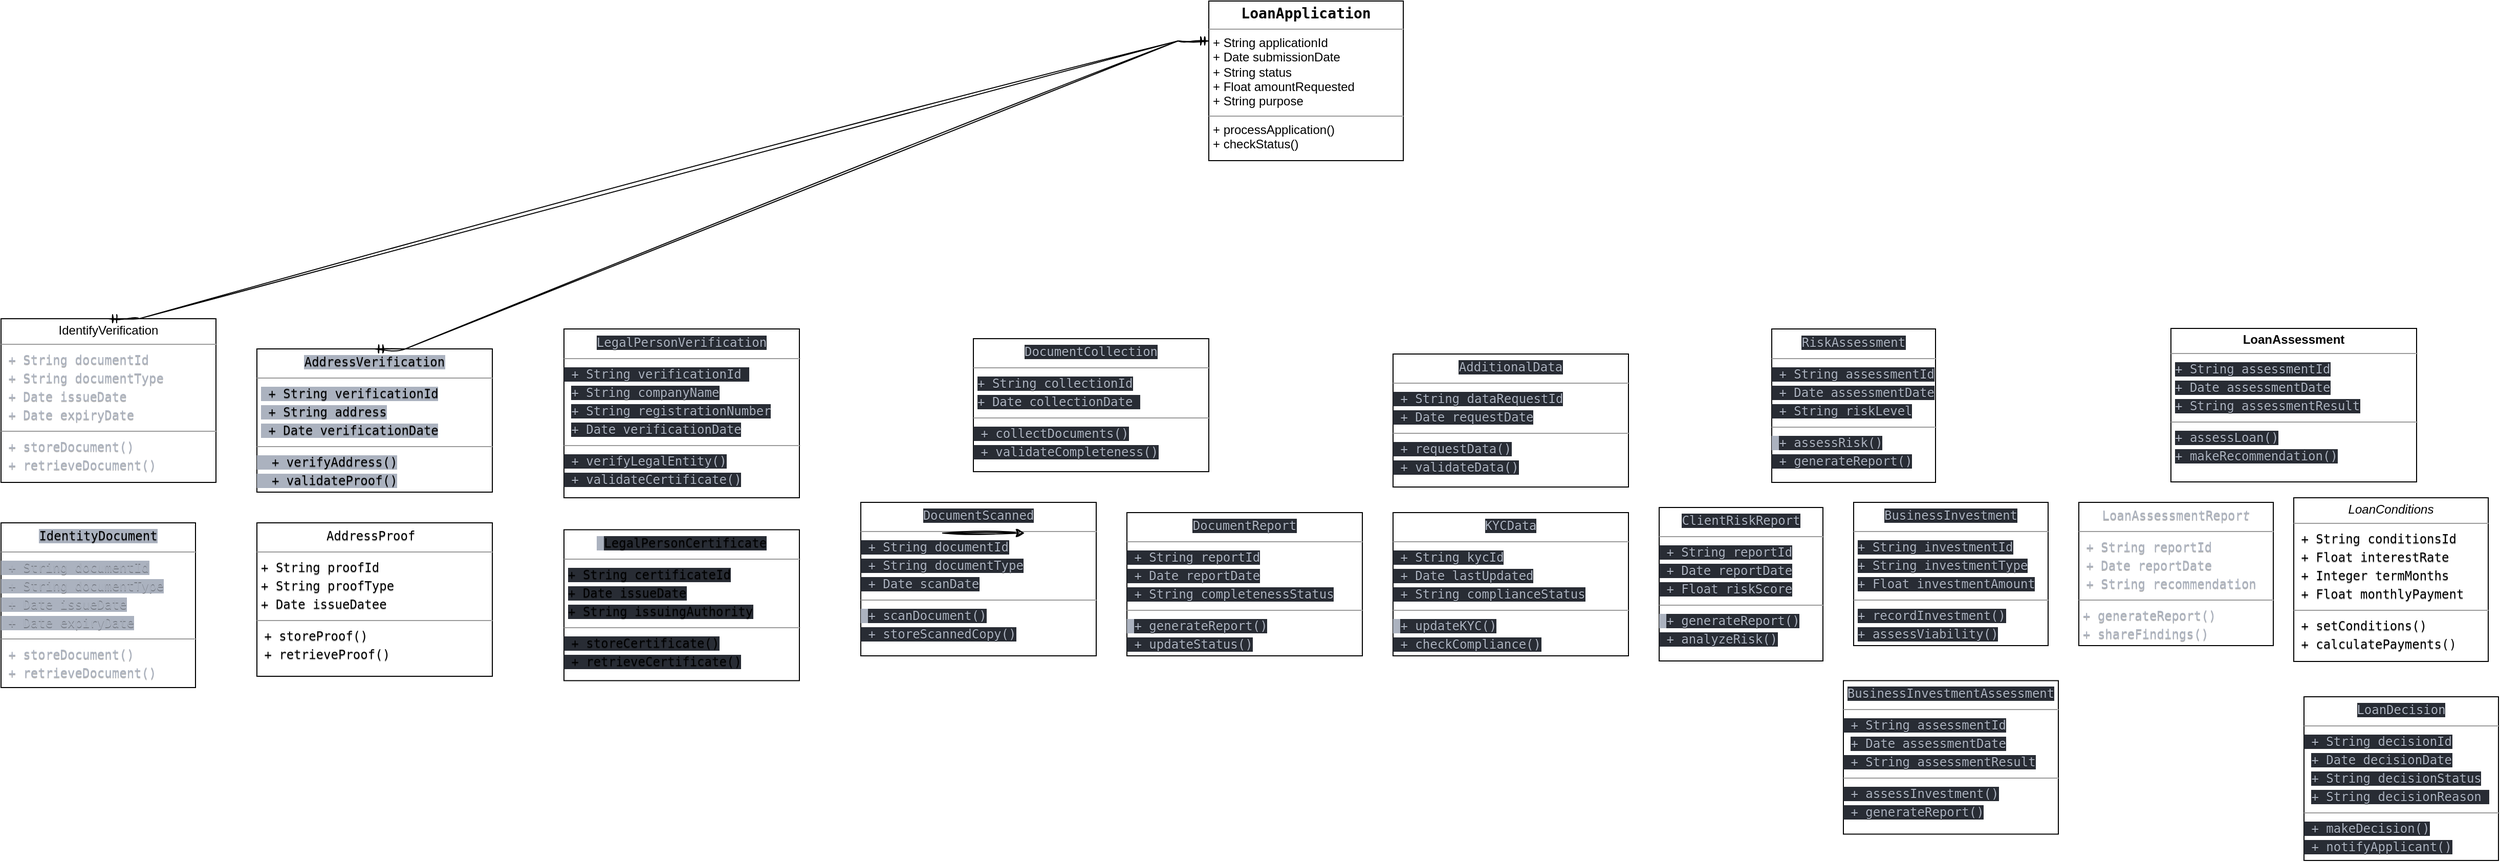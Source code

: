<mxfile version="26.0.16">
  <diagram name="Page-1" id="c4acf3e9-155e-7222-9cf6-157b1a14988f">
    <mxGraphModel dx="1517" dy="1367" grid="1" gridSize="10" guides="1" tooltips="1" connect="1" arrows="1" fold="1" page="1" pageScale="1" pageWidth="850" pageHeight="1100" background="none" math="0" shadow="0">
      <root>
        <mxCell id="0" />
        <mxCell id="1" parent="0" />
        <object label="&lt;h3 style=&quot;margin:0px;margin-top:4px;text-align:center;&quot;&gt;&lt;font face=&quot;Helvetica&quot;&gt;&lt;code&gt;LoanApplication&lt;/code&gt;&lt;/font&gt;&lt;/h3&gt;&lt;hr size=&quot;1&quot;&gt;&lt;p style=&quot;margin:0px;margin-left:4px;&quot;&gt;+ String applicationId&lt;/p&gt;&lt;p style=&quot;margin:0px;margin-left:4px;&quot;&gt;+ Date submissionDate&lt;/p&gt;&lt;p style=&quot;margin:0px;margin-left:4px;&quot;&gt;+ String status&lt;/p&gt;&lt;p style=&quot;margin:0px;margin-left:4px;&quot;&gt;+ Float amountRequested&lt;/p&gt;&lt;p style=&quot;margin:0px;margin-left:4px;&quot;&gt;+ String purpose&lt;/p&gt;&lt;hr size=&quot;1&quot;&gt;&lt;p style=&quot;margin:0px;margin-left:4px;&quot;&gt;+ processApplication()&lt;br&gt;+ checkStatus()&lt;/p&gt;" applicationId="String" id="5d2195bd80daf111-10">
          <mxCell style="verticalAlign=top;align=left;overflow=fill;fontSize=12;fontFamily=Helvetica;html=1;rounded=0;shadow=0;comic=0;labelBackgroundColor=none;strokeWidth=1" parent="1" vertex="1">
            <mxGeometry x="600" y="-110" width="190" height="156" as="geometry" />
          </mxCell>
        </object>
        <mxCell id="LLJHBpCQEx9uSSTHhzXi-1" value="&lt;p style=&quot;margin:0px;margin-top:4px;text-align:center;&quot;&gt;&lt;code style=&quot;background: light-dark(rgb(40, 44, 52), transparent); text-shadow: rgba(0, 0, 0, 0.3) 0px 1px; font-family: &amp;quot;Fira Code&amp;quot;, &amp;quot;Fira Mono&amp;quot;, Menlo, Consolas, &amp;quot;DejaVu Sans Mono&amp;quot;, monospace; direction: ltr; text-align: left; white-space: pre; word-spacing: normal; word-break: normal; line-height: 1.5; tab-size: 2; hyphens: none; color: light-dark(rgb(171, 178, 191), rgb(255, 255, 255));&quot; class=&quot;language-mermaid&quot;&gt;&lt;span class=&quot;&quot;&gt;&lt;span class=&quot;&quot;&gt;LoanDecision&lt;/span&gt;&lt;/span&gt;&lt;/code&gt;&lt;/p&gt;&lt;hr size=&quot;1&quot;&gt;&lt;div&gt;&lt;code style=&quot;background: light-dark(rgb(40, 44, 52), transparent); text-shadow: rgba(0, 0, 0, 0.3) 0px 1px; font-family: &amp;quot;Fira Code&amp;quot;, &amp;quot;Fira Mono&amp;quot;, Menlo, Consolas, &amp;quot;DejaVu Sans Mono&amp;quot;, monospace; direction: ltr; text-align: left; white-space: pre; word-spacing: normal; word-break: normal; line-height: 1.5; tab-size: 2; hyphens: none; color: light-dark(rgb(171, 178, 191), rgb(255, 255, 255));&quot; class=&quot;language-mermaid&quot;&gt;&lt;span class=&quot;&quot;&gt; + String decisionId&lt;/span&gt;&lt;/code&gt;&lt;/div&gt;&lt;div&gt;&lt;code&gt;&amp;nbsp;&lt;/code&gt;&lt;code style=&quot;background: light-dark(rgb(40, 44, 52), transparent); text-shadow: rgba(0, 0, 0, 0.3) 0px 1px; font-family: &amp;quot;Fira Code&amp;quot;, &amp;quot;Fira Mono&amp;quot;, Menlo, Consolas, &amp;quot;DejaVu Sans Mono&amp;quot;, monospace; direction: ltr; text-align: left; white-space: pre; word-spacing: normal; word-break: normal; line-height: 1.5; tab-size: 2; hyphens: none; color: light-dark(rgb(171, 178, 191), rgb(255, 255, 255));&quot; class=&quot;language-mermaid&quot;&gt;&lt;span class=&quot;&quot;&gt;+ Date decisionDate&lt;/span&gt;&lt;/code&gt;&lt;/div&gt;&lt;div&gt;&lt;code&gt;&amp;nbsp;&lt;/code&gt;&lt;code style=&quot;background: light-dark(rgb(40, 44, 52), transparent); text-shadow: rgba(0, 0, 0, 0.3) 0px 1px; font-family: &amp;quot;Fira Code&amp;quot;, &amp;quot;Fira Mono&amp;quot;, Menlo, Consolas, &amp;quot;DejaVu Sans Mono&amp;quot;, monospace; direction: ltr; text-align: left; white-space: pre; word-spacing: normal; word-break: normal; line-height: 1.5; tab-size: 2; hyphens: none; color: light-dark(rgb(171, 178, 191), rgb(255, 255, 255));&quot; class=&quot;language-mermaid&quot;&gt;&lt;span class=&quot;&quot;&gt;+ String decisionStatus&lt;/span&gt;&lt;/code&gt;&lt;/div&gt;&lt;div&gt;&lt;code&gt;&amp;nbsp;&lt;/code&gt;&lt;code style=&quot;background: light-dark(rgb(40, 44, 52), transparent); text-shadow: rgba(0, 0, 0, 0.3) 0px 1px; font-family: &amp;quot;Fira Code&amp;quot;, &amp;quot;Fira Mono&amp;quot;, Menlo, Consolas, &amp;quot;DejaVu Sans Mono&amp;quot;, monospace; direction: ltr; text-align: left; white-space: pre; word-spacing: normal; word-break: normal; line-height: 1.5; tab-size: 2; hyphens: none; color: light-dark(rgb(171, 178, 191), rgb(255, 255, 255));&quot; class=&quot;language-mermaid&quot;&gt;&lt;span class=&quot;&quot;&gt;+ String decisionReason&lt;/span&gt;&lt;/code&gt;&lt;code style=&quot;background: light-dark(rgb(40, 44, 52), transparent); text-shadow: rgba(0, 0, 0, 0.3) 0px 1px; font-family: &amp;quot;Fira Code&amp;quot;, &amp;quot;Fira Mono&amp;quot;, Menlo, Consolas, &amp;quot;DejaVu Sans Mono&amp;quot;, monospace; direction: ltr; text-align: left; white-space: pre; word-spacing: normal; word-break: normal; line-height: 1.5; tab-size: 2; hyphens: none; color: light-dark(rgb(171, 178, 191), rgb(255, 255, 255));&quot; class=&quot;language-mermaid&quot;&gt;&lt;span class=&quot;&quot;&gt;&lt;span class=&quot;&quot;&gt; &lt;/span&gt;&lt;/span&gt;&lt;/code&gt;&lt;/div&gt;&lt;hr size=&quot;1&quot;&gt;&lt;code style=&quot;background: light-dark(rgb(40, 44, 52), transparent); text-shadow: rgba(0, 0, 0, 0.3) 0px 1px; font-family: &amp;quot;Fira Code&amp;quot;, &amp;quot;Fira Mono&amp;quot;, Menlo, Consolas, &amp;quot;DejaVu Sans Mono&amp;quot;, monospace; direction: ltr; text-align: left; white-space: pre; word-spacing: normal; word-break: normal; line-height: 1.5; tab-size: 2; hyphens: none; color: light-dark(rgb(171, 178, 191), rgb(255, 255, 255));&quot; class=&quot;language-mermaid&quot;&gt;&lt;span class=&quot;&quot;&gt;&lt;span class=&quot;&quot;&gt; + makeDecision&lt;/span&gt;&lt;span class=&quot;token punctuation&quot;&gt;(&lt;/span&gt;&lt;span class=&quot;token punctuation&quot;&gt;)&lt;/span&gt;&lt;span class=&quot;&quot;&gt;&lt;br&gt;&lt;/span&gt;&lt;/span&gt;&lt;span class=&quot;&quot;&gt;&lt;span class=&quot;&quot;&gt; + notifyApplicant&lt;/span&gt;&lt;span class=&quot;token punctuation&quot;&gt;(&lt;/span&gt;&lt;span class=&quot;token punctuation&quot;&gt;)&lt;/span&gt;&lt;/span&gt;&lt;/code&gt;" style="verticalAlign=top;align=left;overflow=fill;fontSize=12;fontFamily=Helvetica;html=1;rounded=0;shadow=0;comic=0;labelBackgroundColor=none;strokeWidth=1" parent="1" vertex="1">
          <mxGeometry x="1670" y="570" width="190" height="160" as="geometry" />
        </mxCell>
        <mxCell id="LLJHBpCQEx9uSSTHhzXi-2" value="&lt;p style=&quot;margin:0px;margin-top:4px;text-align:center;&quot;&gt;&lt;code style=&quot;background: light-dark(rgb(40, 44, 52), transparent); text-shadow: rgba(0, 0, 0, 0.3) 0px 1px; font-family: &amp;quot;Fira Code&amp;quot;, &amp;quot;Fira Mono&amp;quot;, Menlo, Consolas, &amp;quot;DejaVu Sans Mono&amp;quot;, monospace; direction: ltr; text-align: left; white-space: pre; word-spacing: normal; word-break: normal; line-height: 1.5; tab-size: 2; hyphens: none; color: light-dark(rgb(171, 178, 191), rgb(255, 255, 255));&quot; class=&quot;language-mermaid&quot;&gt;&lt;span class=&quot;&quot;&gt;&lt;span class=&quot;&quot;&gt;BusinessInvestment&lt;/span&gt;&lt;/span&gt;&lt;/code&gt;&lt;/p&gt;&lt;hr size=&quot;1&quot;&gt;&lt;p style=&quot;margin:0px;margin-left:4px;&quot;&gt;&lt;code style=&quot;background: light-dark(rgb(40, 44, 52), transparent); text-shadow: rgba(0, 0, 0, 0.3) 0px 1px; font-family: &amp;quot;Fira Code&amp;quot;, &amp;quot;Fira Mono&amp;quot;, Menlo, Consolas, &amp;quot;DejaVu Sans Mono&amp;quot;, monospace; direction: ltr; text-align: left; white-space: pre; word-spacing: normal; word-break: normal; line-height: 1.5; tab-size: 2; hyphens: none; color: light-dark(rgb(171, 178, 191), rgb(255, 255, 255));&quot; class=&quot;language-mermaid&quot;&gt;&lt;span class=&quot;&quot;&gt;+ String investmentId&lt;br/&gt;&lt;/span&gt;&lt;span class=&quot;&quot;&gt;+ String investmentType&lt;br/&gt;&lt;/span&gt;&lt;span class=&quot;&quot;&gt;+ Float investmentAmount&lt;/span&gt;&lt;/code&gt;&lt;/p&gt;&lt;hr size=&quot;1&quot;&gt;&lt;p style=&quot;margin:0px;margin-left:4px;&quot;&gt;&lt;code style=&quot;background: light-dark(rgb(40, 44, 52), transparent); text-shadow: rgba(0, 0, 0, 0.3) 0px 1px; font-family: &amp;quot;Fira Code&amp;quot;, &amp;quot;Fira Mono&amp;quot;, Menlo, Consolas, &amp;quot;DejaVu Sans Mono&amp;quot;, monospace; direction: ltr; text-align: left; white-space: pre; word-spacing: normal; word-break: normal; line-height: 1.5; tab-size: 2; hyphens: none; color: light-dark(rgb(171, 178, 191), rgb(255, 255, 255));&quot; class=&quot;language-mermaid&quot;&gt;&lt;span class=&quot;&quot;&gt;&lt;span class=&quot;&quot;&gt;+ recordInvestment&lt;/span&gt;&lt;span class=&quot;token punctuation&quot;&gt;(&lt;/span&gt;&lt;span class=&quot;token punctuation&quot;&gt;)&lt;/span&gt;&lt;span class=&quot;&quot;&gt;&lt;br/&gt;&lt;/span&gt;&lt;/span&gt;&lt;span class=&quot;&quot;&gt;&lt;span class=&quot;&quot;&gt;+ assessViability&lt;/span&gt;&lt;span class=&quot;token punctuation&quot;&gt;(&lt;/span&gt;&lt;span class=&quot;token punctuation&quot;&gt;)&lt;/span&gt;&lt;/span&gt;&lt;/code&gt;&lt;/p&gt;" style="verticalAlign=top;align=left;overflow=fill;fontSize=12;fontFamily=Helvetica;html=1;rounded=0;shadow=0;comic=0;labelBackgroundColor=none;strokeWidth=1" parent="1" vertex="1">
          <mxGeometry x="1230" y="380" width="190" height="140" as="geometry" />
        </mxCell>
        <mxCell id="LLJHBpCQEx9uSSTHhzXi-3" value="&lt;p style=&quot;margin:0px;margin-top:4px;text-align:center;&quot;&gt;&lt;code style=&quot;background: light-dark(rgb(171, 178, 191), transparent); text-shadow: rgba(0, 0, 0, 0.3) 0px 1px; font-family: &amp;quot;Fira Code&amp;quot;, &amp;quot;Fira Mono&amp;quot;, Menlo, Consolas, &amp;quot;DejaVu Sans Mono&amp;quot;, monospace; direction: ltr; text-align: left; white-space: pre; word-spacing: normal; word-break: normal; line-height: 1.5; tab-size: 2; hyphens: none; color: light-dark(rgb(0, 0, 0), rgb(255, 255, 255));&quot; class=&quot;language-mermaid&quot;&gt;&lt;span class=&quot;&quot;&gt;&lt;span class=&quot;&quot;&gt;AddressVerification&lt;/span&gt;&lt;/span&gt;&lt;/code&gt;&lt;/p&gt;&lt;hr size=&quot;1&quot;&gt;&lt;p style=&quot;margin:0px;margin-left:4px;&quot;&gt;&lt;code style=&quot;background: light-dark(rgb(171, 178, 191), transparent); text-shadow: rgba(0, 0, 0, 0.3) 0px 1px; font-family: &amp;quot;Fira Code&amp;quot;, &amp;quot;Fira Mono&amp;quot;, Menlo, Consolas, &amp;quot;DejaVu Sans Mono&amp;quot;, monospace; direction: ltr; text-align: left; white-space: pre; word-spacing: normal; word-break: normal; line-height: 1.5; tab-size: 2; hyphens: none; color: rgb(171, 178, 191);&quot; class=&quot;language-mermaid&quot;&gt;&lt;span class=&quot;&quot;&gt;&lt;span class=&quot;&quot;&gt;&lt;/span&gt;&lt;/span&gt;&lt;/code&gt;&lt;code style=&quot;background: light-dark(rgb(171, 178, 191), transparent); text-shadow: rgba(0, 0, 0, 0.3) 0px 1px; font-family: &amp;quot;Fira Code&amp;quot;, &amp;quot;Fira Mono&amp;quot;, Menlo, Consolas, &amp;quot;DejaVu Sans Mono&amp;quot;, monospace; direction: ltr; text-align: left; white-space: pre; word-spacing: normal; word-break: normal; line-height: 1.5; tab-size: 2; hyphens: none; color: light-dark(rgb(0, 0, 0), rgb(255, 255, 255));&quot; class=&quot;language-mermaid&quot;&gt;&lt;span class=&quot;&quot;&gt; + String verificationId&lt;br&gt;&lt;/span&gt;&lt;span class=&quot;&quot;&gt; + String address&lt;br&gt;&lt;/span&gt;&lt;span class=&quot;&quot;&gt; + Date verificationDate&lt;/span&gt;&lt;/code&gt;&lt;/p&gt;&lt;hr size=&quot;1&quot;&gt;&lt;code style=&quot;background: light-dark(rgb(171, 178, 191), transparent); text-shadow: rgba(0, 0, 0, 0.3) 0px 1px; font-family: &amp;quot;Fira Code&amp;quot;, &amp;quot;Fira Mono&amp;quot;, Menlo, Consolas, &amp;quot;DejaVu Sans Mono&amp;quot;, monospace; direction: ltr; text-align: left; white-space: pre; word-spacing: normal; word-break: normal; line-height: 1.5; tab-size: 2; hyphens: none; color: light-dark(rgb(0, 0, 0), rgb(255, 255, 255));&quot; class=&quot;language-mermaid&quot;&gt;&lt;span class=&quot;&quot;&gt;&lt;span class=&quot;&quot;&gt;  + verifyAddress&lt;/span&gt;&lt;span class=&quot;token punctuation&quot;&gt;(&lt;/span&gt;&lt;span class=&quot;token punctuation&quot;&gt;)&lt;/span&gt;&lt;span class=&quot;&quot;&gt;&lt;br&gt;&lt;/span&gt;&lt;/span&gt;&lt;span class=&quot;&quot;&gt;&lt;span class=&quot;&quot;&gt;  + validateProof&lt;/span&gt;&lt;span class=&quot;token punctuation&quot;&gt;(&lt;/span&gt;&lt;span class=&quot;token punctuation&quot;&gt;)&lt;/span&gt;&lt;/span&gt;&lt;/code&gt;" style="verticalAlign=top;align=left;overflow=fill;fontSize=12;fontFamily=Helvetica;html=1;rounded=0;shadow=0;comic=0;labelBackgroundColor=none;strokeWidth=1" parent="1" vertex="1">
          <mxGeometry x="-330" y="230" width="230" height="140" as="geometry" />
        </mxCell>
        <mxCell id="LLJHBpCQEx9uSSTHhzXi-4" value="&lt;p style=&quot;margin:0px;margin-top:4px;text-align:center;&quot;&gt;&lt;code style=&quot;background: light-dark(rgb(171, 178, 191), transparent); text-shadow: rgba(0, 0, 0, 0.3) 0px 1px; font-family: &amp;quot;Fira Code&amp;quot;, &amp;quot;Fira Mono&amp;quot;, Menlo, Consolas, &amp;quot;DejaVu Sans Mono&amp;quot;, monospace; direction: ltr; text-align: left; white-space: pre; word-spacing: normal; word-break: normal; line-height: 1.5; tab-size: 2; hyphens: none; color: light-dark(rgb(0, 0, 0), rgb(255, 255, 255));&quot; class=&quot;language-mermaid&quot;&gt;&lt;span class=&quot;&quot;&gt;&lt;span class=&quot;&quot;&gt;IdentityDocument&lt;/span&gt;&lt;/span&gt;&lt;/code&gt;&lt;/p&gt;&lt;hr size=&quot;1&quot;&gt;&lt;code style=&quot;background: light-dark(rgb(171, 178, 191), transparent); text-shadow: rgba(0, 0, 0, 0.3) 0px 1px; font-family: &amp;quot;Fira Code&amp;quot;, &amp;quot;Fira Mono&amp;quot;, Menlo, Consolas, &amp;quot;DejaVu Sans Mono&amp;quot;, monospace; direction: ltr; text-align: left; white-space: pre; word-spacing: normal; word-break: normal; line-height: 1.5; tab-size: 2; hyphens: none; color: light-dark(rgb(171, 178, 191), rgb(255, 255, 255));&quot; class=&quot;language-mermaid&quot;&gt;&lt;span class=&quot;&quot;&gt; + String documentId&lt;br&gt;&lt;/span&gt;&lt;span class=&quot;&quot;&gt; + String documentType&lt;br&gt;&lt;/span&gt;&lt;span class=&quot;&quot;&gt; + Date issueDate&lt;br&gt;&lt;/span&gt;&lt;span class=&quot;&quot;&gt; + Date expiryDate&lt;/span&gt;&lt;/code&gt;&lt;hr size=&quot;1&quot;&gt;&lt;code style=&quot;background-position: 0% 0%; background-repeat: repeat; background-attachment: scroll; background-image: none; background-size: auto; background-origin: padding-box; background-clip: border-box; text-shadow: rgba(0, 0, 0, 0.3) 0px 1px; font-family: &amp;quot;Fira Code&amp;quot;, &amp;quot;Fira Mono&amp;quot;, Menlo, Consolas, &amp;quot;DejaVu Sans Mono&amp;quot;, monospace; direction: ltr; text-align: left; white-space: pre; word-spacing: normal; word-break: normal; line-height: 1.5; tab-size: 2; hyphens: none; color: light-dark(rgb(171, 178, 191), rgb(255, 255, 255));&quot; class=&quot;language-mermaid&quot;&gt;&lt;span class=&quot;&quot;&gt;&lt;span class=&quot;&quot;&gt; + storeDocument&lt;/span&gt;&lt;span class=&quot;token punctuation&quot;&gt;(&lt;/span&gt;&lt;span class=&quot;token punctuation&quot;&gt;)&lt;/span&gt;&lt;span class=&quot;&quot;&gt;&lt;br&gt;&lt;/span&gt;&lt;/span&gt;&lt;span class=&quot;&quot;&gt;&lt;span class=&quot;&quot;&gt; + retrieveDocument&lt;/span&gt;&lt;span class=&quot;token punctuation&quot;&gt;(&lt;/span&gt;&lt;span class=&quot;token punctuation&quot;&gt;)&lt;/span&gt;&lt;/span&gt;&lt;/code&gt;" style="verticalAlign=top;align=left;overflow=fill;fontSize=12;fontFamily=Helvetica;html=1;rounded=0;shadow=0;comic=0;labelBackgroundColor=none;strokeWidth=1" parent="1" vertex="1">
          <mxGeometry x="-580" y="400" width="190" height="161" as="geometry" />
        </mxCell>
        <mxCell id="LLJHBpCQEx9uSSTHhzXi-5" value="&lt;p style=&quot;margin:0px;margin-top:4px;text-align:center;&quot;&gt;&lt;span&gt;IdentifyVerification&lt;/span&gt;&lt;/p&gt;&lt;hr size=&quot;1&quot;&gt;&lt;code style=&quot;background-position: 0% 0%; background-repeat: repeat; background-attachment: scroll; background-image: none; background-size: auto; background-origin: padding-box; background-clip: border-box; text-shadow: rgba(0, 0, 0, 0.3) 0px 1px; font-family: &amp;quot;Fira Code&amp;quot;, &amp;quot;Fira Mono&amp;quot;, Menlo, Consolas, &amp;quot;DejaVu Sans Mono&amp;quot;, monospace; direction: ltr; text-align: left; white-space: pre; word-spacing: normal; word-break: normal; line-height: 1.5; tab-size: 2; hyphens: none; color: light-dark(rgb(171, 178, 191), rgb(255, 255, 255));&quot; class=&quot;language-mermaid&quot;&gt;&lt;span class=&quot;&quot;&gt; + String documentId&lt;br&gt;&lt;/span&gt;&lt;span class=&quot;&quot;&gt; + String documentType&lt;br&gt;&lt;/span&gt;&lt;span class=&quot;&quot;&gt; + Date issueDate&lt;br&gt;&lt;/span&gt;&lt;span class=&quot;&quot;&gt; + Date expiryDate&lt;/span&gt;&lt;/code&gt;&lt;hr size=&quot;1&quot;&gt;&lt;code style=&quot;background-position: 0% 0%; background-repeat: repeat; background-attachment: scroll; background-image: none; background-size: auto; background-origin: padding-box; background-clip: border-box; text-shadow: rgba(0, 0, 0, 0.3) 0px 1px; font-family: &amp;quot;Fira Code&amp;quot;, &amp;quot;Fira Mono&amp;quot;, Menlo, Consolas, &amp;quot;DejaVu Sans Mono&amp;quot;, monospace; direction: ltr; text-align: left; white-space: pre; word-spacing: normal; word-break: normal; line-height: 1.5; tab-size: 2; hyphens: none; color: light-dark(rgb(171, 178, 191), rgb(255, 255, 255));&quot; class=&quot;language-mermaid&quot;&gt;&lt;span class=&quot;&quot;&gt;&lt;span class=&quot;&quot;&gt; + storeDocument&lt;/span&gt;&lt;span class=&quot;token punctuation&quot;&gt;(&lt;/span&gt;&lt;span class=&quot;token punctuation&quot;&gt;)&lt;/span&gt;&lt;span class=&quot;&quot;&gt;&lt;br&gt;&lt;/span&gt;&lt;/span&gt;&lt;span class=&quot;&quot;&gt;&lt;span class=&quot;&quot;&gt; + retrieveDocument&lt;/span&gt;&lt;span class=&quot;token punctuation&quot;&gt;(&lt;/span&gt;&lt;span class=&quot;token punctuation&quot;&gt;)&lt;/span&gt;&lt;/span&gt;&lt;/code&gt;" style="verticalAlign=top;align=left;overflow=fill;fontSize=12;fontFamily=Helvetica;html=1;rounded=0;shadow=0;comic=0;labelBackgroundColor=none;strokeWidth=1" parent="1" vertex="1">
          <mxGeometry x="-580" y="200.5" width="210" height="160" as="geometry" />
        </mxCell>
        <mxCell id="LLJHBpCQEx9uSSTHhzXi-9" value="&lt;p style=&quot;margin:0px;margin-top:4px;text-align:center;&quot;&gt;&lt;code style=&quot;background: light-dark(rgb(40, 44, 52), transparent); text-shadow: rgba(0, 0, 0, 0.3) 0px 1px; font-family: &amp;quot;Fira Code&amp;quot;, &amp;quot;Fira Mono&amp;quot;, Menlo, Consolas, &amp;quot;DejaVu Sans Mono&amp;quot;, monospace; direction: ltr; text-align: left; white-space: pre; word-spacing: normal; word-break: normal; line-height: 1.5; tab-size: 2; hyphens: none; color: light-dark(rgb(171, 178, 191), rgb(255, 255, 255));&quot; class=&quot;language-mermaid&quot;&gt;&lt;span class=&quot;&quot;&gt;&lt;span class=&quot;&quot;&gt;BusinessInvestmentAssessment&lt;/span&gt;&lt;/span&gt;&lt;/code&gt;&lt;/p&gt;&lt;hr size=&quot;1&quot;&gt;&lt;div&gt;&lt;code style=&quot;background: light-dark(rgb(40, 44, 52), transparent); text-shadow: rgba(0, 0, 0, 0.3) 0px 1px; font-family: &amp;quot;Fira Code&amp;quot;, &amp;quot;Fira Mono&amp;quot;, Menlo, Consolas, &amp;quot;DejaVu Sans Mono&amp;quot;, monospace; direction: ltr; text-align: left; white-space: pre; word-spacing: normal; word-break: normal; line-height: 1.5; tab-size: 2; hyphens: none; color: light-dark(rgb(171, 178, 191), rgb(255, 255, 255));&quot; class=&quot;language-mermaid&quot;&gt;&lt;span class=&quot;&quot;&gt; + String assessmentId&lt;/span&gt;&lt;/code&gt;&lt;/div&gt;&lt;div&gt;&lt;code&gt;&amp;nbsp;&lt;/code&gt;&lt;code style=&quot;background: light-dark(rgb(40, 44, 52), transparent); text-shadow: rgba(0, 0, 0, 0.3) 0px 1px; font-family: &amp;quot;Fira Code&amp;quot;, &amp;quot;Fira Mono&amp;quot;, Menlo, Consolas, &amp;quot;DejaVu Sans Mono&amp;quot;, monospace; direction: ltr; text-align: left; white-space: pre; word-spacing: normal; word-break: normal; line-height: 1.5; tab-size: 2; hyphens: none; color: light-dark(rgb(171, 178, 191), rgb(255, 255, 255));&quot; class=&quot;language-mermaid&quot;&gt;&lt;span class=&quot;&quot;&gt;+ Date assessmentDate&lt;/span&gt;&lt;/code&gt;&lt;/div&gt;&lt;div&gt;&lt;code style=&quot;background: light-dark(rgb(40, 44, 52), transparent); text-shadow: rgba(0, 0, 0, 0.3) 0px 1px; font-family: &amp;quot;Fira Code&amp;quot;, &amp;quot;Fira Mono&amp;quot;, Menlo, Consolas, &amp;quot;DejaVu Sans Mono&amp;quot;, monospace; direction: ltr; text-align: left; white-space: pre; word-spacing: normal; word-break: normal; line-height: 1.5; tab-size: 2; hyphens: none; color: light-dark(rgb(171, 178, 191), rgb(255, 255, 255));&quot; class=&quot;language-mermaid&quot;&gt;&lt;span class=&quot;&quot;&gt; + String assessmentResult&lt;/span&gt;&lt;/code&gt;&lt;/div&gt;&lt;hr size=&quot;1&quot;&gt;&lt;div&gt;&lt;code style=&quot;background: light-dark(rgb(40, 44, 52), transparent); text-shadow: rgba(0, 0, 0, 0.3) 0px 1px; font-family: &amp;quot;Fira Code&amp;quot;, &amp;quot;Fira Mono&amp;quot;, Menlo, Consolas, &amp;quot;DejaVu Sans Mono&amp;quot;, monospace; direction: ltr; text-align: left; white-space: pre; word-spacing: normal; word-break: normal; line-height: 1.5; tab-size: 2; hyphens: none; color: light-dark(rgb(171, 178, 191), rgb(255, 255, 255));&quot; class=&quot;language-mermaid&quot;&gt;&lt;span class=&quot;&quot;&gt;&lt;span class=&quot;&quot;&gt; + assessInvestment&lt;/span&gt;&lt;span class=&quot;token punctuation&quot;&gt;(&lt;/span&gt;&lt;span class=&quot;token punctuation&quot;&gt;)&lt;/span&gt;&lt;span class=&quot;&quot;&gt;&lt;/span&gt;&lt;/span&gt;&lt;span class=&quot;&quot;&gt;&lt;span class=&quot;&quot;&gt;&lt;/span&gt;&lt;/span&gt;&lt;/code&gt;&lt;code style=&quot;background: light-dark(rgb(40, 44, 52), transparent); text-shadow: rgba(0, 0, 0, 0.3) 0px 1px; font-family: &amp;quot;Fira Code&amp;quot;, &amp;quot;Fira Mono&amp;quot;, Menlo, Consolas, &amp;quot;DejaVu Sans Mono&amp;quot;, monospace; direction: ltr; text-align: left; white-space: pre; word-spacing: normal; word-break: normal; line-height: 1.5; tab-size: 2; hyphens: none; color: light-dark(rgb(171, 178, 191), rgb(255, 255, 255));&quot; class=&quot;language-mermaid&quot;&gt;&lt;span class=&quot;&quot;&gt;&lt;span class=&quot;&quot;&gt;&lt;br&gt;&lt;/span&gt;&lt;/span&gt;&lt;/code&gt;&lt;/div&gt;&lt;div&gt;&lt;code style=&quot;background: light-dark(rgb(40, 44, 52), transparent); text-shadow: rgba(0, 0, 0, 0.3) 0px 1px; font-family: &amp;quot;Fira Code&amp;quot;, &amp;quot;Fira Mono&amp;quot;, Menlo, Consolas, &amp;quot;DejaVu Sans Mono&amp;quot;, monospace; direction: ltr; text-align: left; white-space: pre; word-spacing: normal; word-break: normal; line-height: 1.5; tab-size: 2; hyphens: none; color: light-dark(rgb(171, 178, 191), rgb(255, 255, 255));&quot; class=&quot;language-mermaid&quot;&gt;&lt;span class=&quot;&quot;&gt;&lt;span class=&quot;&quot;&gt; + generateReport&lt;/span&gt;&lt;span class=&quot;token punctuation&quot;&gt;(&lt;/span&gt;&lt;span class=&quot;token punctuation&quot;&gt;)&lt;/span&gt;&lt;/span&gt;&lt;/code&gt;&lt;/div&gt;" style="verticalAlign=top;align=left;overflow=fill;fontSize=12;fontFamily=Helvetica;html=1;rounded=0;shadow=0;comic=0;labelBackgroundColor=none;strokeWidth=1" parent="1" vertex="1">
          <mxGeometry x="1220" y="554.25" width="210" height="150" as="geometry" />
        </mxCell>
        <mxCell id="LLJHBpCQEx9uSSTHhzXi-10" value="&lt;p style=&quot;margin:0px;margin-top:4px;text-align:center;&quot;&gt;&lt;b&gt;LoanAssessment&lt;/b&gt;&lt;/p&gt;&lt;hr size=&quot;1&quot;&gt;&lt;p style=&quot;margin:0px;margin-left:4px;&quot;&gt;&lt;code style=&quot;background: light-dark(rgb(40, 44, 52), transparent); text-shadow: rgba(0, 0, 0, 0.3) 0px 1px; font-family: &amp;quot;Fira Code&amp;quot;, &amp;quot;Fira Mono&amp;quot;, Menlo, Consolas, &amp;quot;DejaVu Sans Mono&amp;quot;, monospace; direction: ltr; text-align: left; white-space: pre; word-spacing: normal; word-break: normal; line-height: 1.5; tab-size: 2; hyphens: none; color: light-dark(rgb(171, 178, 191), rgb(255, 255, 255));&quot; class=&quot;language-mermaid&quot;&gt;&lt;span class=&quot;&quot;&gt;&lt;span class=&quot;&quot;&gt;&lt;/span&gt;&lt;/span&gt;&lt;span class=&quot;&quot;&gt;+ String assessmentId&lt;br&gt;&lt;/span&gt;&lt;span class=&quot;&quot;&gt;+ Date assessmentDate&lt;br&gt;&lt;/span&gt;&lt;span class=&quot;&quot;&gt;+ String assessmentResult&lt;/span&gt;&lt;/code&gt;&lt;/p&gt;&lt;hr size=&quot;1&quot;&gt;&lt;p style=&quot;margin:0px;margin-left:4px;&quot;&gt;&lt;code style=&quot;background: light-dark(rgb(40, 44, 52), transparent); text-shadow: rgba(0, 0, 0, 0.3) 0px 1px; font-family: &amp;quot;Fira Code&amp;quot;, &amp;quot;Fira Mono&amp;quot;, Menlo, Consolas, &amp;quot;DejaVu Sans Mono&amp;quot;, monospace; direction: ltr; text-align: left; white-space: pre; word-spacing: normal; word-break: normal; line-height: 1.5; tab-size: 2; hyphens: none; color: light-dark(rgb(171, 178, 191), rgb(255, 255, 255));&quot; class=&quot;language-mermaid&quot;&gt;&lt;span class=&quot;&quot;&gt;&lt;span class=&quot;&quot;&gt;+ assessLoan&lt;/span&gt;&lt;span class=&quot;token punctuation&quot;&gt;(&lt;/span&gt;&lt;span class=&quot;token punctuation&quot;&gt;)&lt;/span&gt;&lt;span class=&quot;&quot;&gt;&lt;br&gt;&lt;/span&gt;&lt;/span&gt;&lt;span class=&quot;&quot;&gt;&lt;span class=&quot;&quot;&gt;+ makeRecommendation&lt;/span&gt;&lt;span class=&quot;token punctuation&quot;&gt;(&lt;/span&gt;&lt;span class=&quot;token punctuation&quot;&gt;)&lt;/span&gt;&lt;/span&gt;&lt;/code&gt;&lt;/p&gt;" style="verticalAlign=top;align=left;overflow=fill;fontSize=12;fontFamily=Helvetica;html=1;rounded=0;shadow=0;comic=0;labelBackgroundColor=none;strokeWidth=1" parent="1" vertex="1">
          <mxGeometry x="1540" y="210" width="240" height="150" as="geometry" />
        </mxCell>
        <mxCell id="LLJHBpCQEx9uSSTHhzXi-12" value="&lt;p style=&quot;margin:0px;margin-top:4px;text-align:center;&quot;&gt;&lt;code style=&quot;background-position: 0% 0%; background-repeat: repeat; background-attachment: scroll; background-image: none; background-size: auto; background-origin: padding-box; background-clip: border-box; text-shadow: rgba(0, 0, 0, 0.3) 0px 1px; font-family: &amp;quot;Fira Code&amp;quot;, &amp;quot;Fira Mono&amp;quot;, Menlo, Consolas, &amp;quot;DejaVu Sans Mono&amp;quot;, monospace; direction: ltr; text-align: left; white-space: pre; word-spacing: normal; word-break: normal; line-height: 1.5; tab-size: 2; hyphens: none; color: light-dark(rgb(171, 178, 191), rgb(255, 255, 255));&quot; class=&quot;language-mermaid&quot;&gt;&lt;span class=&quot;&quot;&gt;&lt;span class=&quot;&quot;&gt;LoanAssessmentRepor&lt;i&gt;t&lt;/i&gt;&lt;/span&gt;&lt;/span&gt;&lt;/code&gt;&lt;/p&gt;&lt;hr size=&quot;1&quot;&gt;&lt;code style=&quot;background-position: 0% 0%; background-repeat: repeat; background-attachment: scroll; background-image: none; background-size: auto; background-origin: padding-box; background-clip: border-box; text-shadow: rgba(0, 0, 0, 0.3) 0px 1px; font-family: &amp;quot;Fira Code&amp;quot;, &amp;quot;Fira Mono&amp;quot;, Menlo, Consolas, &amp;quot;DejaVu Sans Mono&amp;quot;, monospace; direction: ltr; text-align: left; white-space: pre; word-spacing: normal; word-break: normal; line-height: 1.5; tab-size: 2; hyphens: none; color: light-dark(rgb(171, 178, 191), rgb(255, 255, 255));&quot; class=&quot;language-mermaid&quot;&gt;&lt;span class=&quot;&quot;&gt;&lt;span class=&quot;&quot;&gt;&lt;/span&gt;&lt;/span&gt;&lt;span class=&quot;&quot;&gt; + String reportId&lt;br&gt;&lt;/span&gt;&lt;span class=&quot;&quot;&gt; + Date reportDate&lt;br&gt;&lt;/span&gt;&lt;span class=&quot;&quot;&gt; + String recommendation&lt;/span&gt;&lt;/code&gt;&lt;hr size=&quot;1&quot;&gt;&lt;p style=&quot;margin:0px;margin-left:4px;&quot;&gt;&lt;code style=&quot;background-position: 0% 0%; background-repeat: repeat; background-attachment: scroll; background-image: none; background-size: auto; background-origin: padding-box; background-clip: border-box; text-shadow: rgba(0, 0, 0, 0.3) 0px 1px; font-family: &amp;quot;Fira Code&amp;quot;, &amp;quot;Fira Mono&amp;quot;, Menlo, Consolas, &amp;quot;DejaVu Sans Mono&amp;quot;, monospace; direction: ltr; text-align: left; white-space: pre; word-spacing: normal; word-break: normal; line-height: 1.5; tab-size: 2; hyphens: none; color: light-dark(rgb(171, 178, 191), rgb(255, 255, 255));&quot; class=&quot;language-mermaid&quot;&gt;&lt;span class=&quot;&quot;&gt;&lt;span class=&quot;&quot;&gt;+ generateReport&lt;/span&gt;&lt;span class=&quot;token punctuation&quot;&gt;(&lt;/span&gt;&lt;span class=&quot;token punctuation&quot;&gt;)&lt;/span&gt;&lt;span class=&quot;&quot;&gt;&lt;br&gt;&lt;/span&gt;&lt;/span&gt;&lt;span class=&quot;&quot;&gt;&lt;span class=&quot;&quot;&gt;+ shareFindings&lt;/span&gt;&lt;span class=&quot;token punctuation&quot;&gt;(&lt;/span&gt;&lt;span class=&quot;token punctuation&quot;&gt;)&lt;/span&gt;&lt;/span&gt;&lt;/code&gt;&lt;/p&gt;" style="verticalAlign=top;align=left;overflow=fill;fontSize=12;fontFamily=Helvetica;html=1;rounded=0;shadow=0;comic=0;labelBackgroundColor=none;strokeWidth=1" parent="1" vertex="1">
          <mxGeometry x="1450" y="380" width="190" height="140" as="geometry" />
        </mxCell>
        <mxCell id="LLJHBpCQEx9uSSTHhzXi-13" value="&lt;p style=&quot;margin:0px;margin-top:4px;text-align:center;&quot;&gt;&lt;i&gt;LoanConditions&lt;/i&gt;&lt;/p&gt;&lt;hr size=&quot;1&quot;&gt;&lt;code style=&quot;background-position: 0% 0%; background-repeat: repeat; background-attachment: scroll; background-image: none; background-size: auto; background-origin: padding-box; background-clip: border-box; text-shadow: rgba(0, 0, 0, 0.3) 0px 1px; font-family: &amp;quot;Fira Code&amp;quot;, &amp;quot;Fira Mono&amp;quot;, Menlo, Consolas, &amp;quot;DejaVu Sans Mono&amp;quot;, monospace; direction: ltr; text-align: left; white-space: pre; word-spacing: normal; word-break: normal; line-height: 1.5; tab-size: 2; hyphens: none; color: light-dark(rgb(0, 0, 0), rgb(255, 255, 255));&quot; class=&quot;language-mermaid&quot;&gt;&lt;span class=&quot;&quot;&gt; + String conditionsId&lt;br&gt;&lt;/span&gt;&lt;span class=&quot;&quot;&gt; + Float interestRate&lt;br&gt;&lt;/span&gt;&lt;span class=&quot;&quot;&gt; + Integer termMonths&lt;br&gt;&lt;/span&gt;&lt;span class=&quot;&quot;&gt; + Float monthlyPayment&lt;/span&gt;&lt;/code&gt;&lt;p style=&quot;margin:0px;margin-left:4px;&quot;&gt;&lt;/p&gt;&lt;hr size=&quot;1&quot;&gt;&lt;div&gt;&lt;code style=&quot;background-position: 0% 0%; background-repeat: repeat; background-attachment: scroll; background-image: none; background-size: auto; background-origin: padding-box; background-clip: border-box; text-shadow: rgba(0, 0, 0, 0.3) 0px 1px; font-family: &amp;quot;Fira Code&amp;quot;, &amp;quot;Fira Mono&amp;quot;, Menlo, Consolas, &amp;quot;DejaVu Sans Mono&amp;quot;, monospace; direction: ltr; text-align: left; white-space: pre; word-spacing: normal; word-break: normal; line-height: 1.5; tab-size: 2; hyphens: none; color: light-dark(rgb(0, 0, 0), rgb(255, 255, 255));&quot; class=&quot;language-mermaid&quot;&gt;&lt;span class=&quot;&quot;&gt;&lt;span class=&quot;&quot;&gt; + setConditions&lt;/span&gt;&lt;span class=&quot;token punctuation&quot;&gt;(&lt;/span&gt;&lt;span class=&quot;token punctuation&quot;&gt;)&lt;/span&gt;&lt;span class=&quot;&quot;&gt;&lt;/span&gt;&lt;/span&gt;&lt;span class=&quot;&quot;&gt;&lt;span class=&quot;&quot;&gt;&lt;/span&gt;&lt;/span&gt;&lt;/code&gt;&lt;code style=&quot;background-position: 0% 0%; background-repeat: repeat; background-attachment: scroll; background-image: none; background-size: auto; background-origin: padding-box; background-clip: border-box; text-shadow: rgba(0, 0, 0, 0.3) 0px 1px; font-family: &amp;quot;Fira Code&amp;quot;, &amp;quot;Fira Mono&amp;quot;, Menlo, Consolas, &amp;quot;DejaVu Sans Mono&amp;quot;, monospace; direction: ltr; text-align: left; white-space: pre; word-spacing: normal; word-break: normal; line-height: 1.5; tab-size: 2; hyphens: none; color: light-dark(rgb(0, 0, 0), rgb(255, 255, 255));&quot; class=&quot;language-mermaid&quot;&gt;&lt;span class=&quot;&quot;&gt;&lt;span class=&quot;&quot;&gt;&lt;br&gt;&lt;/span&gt;&lt;/span&gt;&lt;/code&gt;&lt;/div&gt;&lt;div&gt;&lt;code style=&quot;background-position: 0% 0%; background-repeat: repeat; background-attachment: scroll; background-image: none; background-size: auto; background-origin: padding-box; background-clip: border-box; text-shadow: rgba(0, 0, 0, 0.3) 0px 1px; font-family: &amp;quot;Fira Code&amp;quot;, &amp;quot;Fira Mono&amp;quot;, Menlo, Consolas, &amp;quot;DejaVu Sans Mono&amp;quot;, monospace; direction: ltr; text-align: left; white-space: pre; word-spacing: normal; word-break: normal; line-height: 1.5; tab-size: 2; hyphens: none; color: light-dark(rgb(0, 0, 0), rgb(255, 255, 255));&quot; class=&quot;language-mermaid&quot;&gt;&lt;span class=&quot;&quot;&gt;&lt;span class=&quot;&quot;&gt; + calculatePayments&lt;/span&gt;&lt;/span&gt;&lt;/code&gt;&lt;code&gt;()&lt;/code&gt;&lt;/div&gt;" style="verticalAlign=top;align=left;overflow=fill;fontSize=12;fontFamily=Helvetica;html=1;rounded=0;shadow=0;comic=0;labelBackgroundColor=none;strokeWidth=1" parent="1" vertex="1">
          <mxGeometry x="1660" y="375.5" width="190" height="160" as="geometry" />
        </mxCell>
        <mxCell id="LLJHBpCQEx9uSSTHhzXi-19" value="&lt;p style=&quot;margin:0px;margin-top:4px;text-align:center;&quot;&gt;&lt;code style=&quot;background-position: 0% 0%; background-repeat: repeat; background-attachment: scroll; background-image: none; background-size: auto; background-origin: padding-box; background-clip: border-box; text-shadow: rgba(0, 0, 0, 0.3) 0px 1px; font-family: &amp;quot;Fira Code&amp;quot;, &amp;quot;Fira Mono&amp;quot;, Menlo, Consolas, &amp;quot;DejaVu Sans Mono&amp;quot;, monospace; direction: ltr; text-align: left; white-space: pre; word-spacing: normal; word-break: normal; line-height: 1.5; tab-size: 2; hyphens: none; color: light-dark(rgb(0, 0, 0), rgb(255, 255, 255));&quot; class=&quot;language-mermaid&quot;&gt;&lt;span class=&quot;&quot;&gt;&lt;span class=&quot;&quot;&gt;AddressProof &lt;/span&gt;&lt;/span&gt;&lt;/code&gt;&lt;/p&gt;&lt;hr size=&quot;1&quot;&gt;&lt;p style=&quot;margin:0px;margin-left:4px;&quot;&gt;&lt;code style=&quot;background: light-dark(rgb(171, 178, 191), transparent); text-shadow: rgba(0, 0, 0, 0.3) 0px 1px; font-family: &amp;quot;Fira Code&amp;quot;, &amp;quot;Fira Mono&amp;quot;, Menlo, Consolas, &amp;quot;DejaVu Sans Mono&amp;quot;, monospace; direction: ltr; text-align: left; white-space: pre; word-spacing: normal; word-break: normal; line-height: 1.5; tab-size: 2; hyphens: none; color: rgb(171, 178, 191);&quot; class=&quot;language-mermaid&quot;&gt;&lt;span class=&quot;&quot;&gt;&lt;span class=&quot;&quot;&gt;&lt;/span&gt;&lt;/span&gt;&lt;/code&gt;&lt;code style=&quot;background-position: 0% 0%; background-repeat: repeat; background-attachment: scroll; background-image: none; background-size: auto; background-origin: padding-box; background-clip: border-box; text-shadow: rgba(0, 0, 0, 0.3) 0px 1px; font-family: &amp;quot;Fira Code&amp;quot;, &amp;quot;Fira Mono&amp;quot;, Menlo, Consolas, &amp;quot;DejaVu Sans Mono&amp;quot;, monospace; direction: ltr; text-align: left; white-space: pre; word-spacing: normal; word-break: normal; line-height: 1.5; tab-size: 2; hyphens: none; color: light-dark(rgb(0, 0, 0), rgb(255, 255, 255));&quot; class=&quot;language-mermaid&quot;&gt;&lt;span class=&quot;&quot;&gt;&lt;span class=&quot;&quot;&gt;&lt;/span&gt;&lt;/span&gt;&lt;span class=&quot;&quot;&gt;+ String proofId&lt;br&gt;&lt;/span&gt;&lt;span class=&quot;&quot;&gt;+ String proofType&lt;/span&gt;&lt;span class=&quot;&quot;&gt;&lt;br&gt;&lt;/span&gt;&lt;/code&gt;&lt;/p&gt;&lt;p style=&quot;margin:0px;margin-left:4px;&quot;&gt;&lt;code style=&quot;background-position: 0% 0%; background-repeat: repeat; background-attachment: scroll; background-image: none; background-size: auto; background-origin: padding-box; background-clip: border-box; text-shadow: rgba(0, 0, 0, 0.3) 0px 1px; font-family: &amp;quot;Fira Code&amp;quot;, &amp;quot;Fira Mono&amp;quot;, Menlo, Consolas, &amp;quot;DejaVu Sans Mono&amp;quot;, monospace; direction: ltr; text-align: left; white-space: pre; word-spacing: normal; word-break: normal; line-height: 1.5; tab-size: 2; hyphens: none; color: light-dark(rgb(0, 0, 0), rgb(255, 255, 255));&quot; class=&quot;language-mermaid&quot;&gt;&lt;span class=&quot;&quot;&gt;+ Date issueDate&lt;/span&gt;&lt;/code&gt;&lt;code style=&quot;background-position: 0% 0%; background-repeat: repeat; background-attachment: scroll; background-image: none; background-size: auto; background-origin: padding-box; background-clip: border-box; text-shadow: rgba(0, 0, 0, 0.3) 0px 1px; font-family: &amp;quot;Fira Code&amp;quot;, &amp;quot;Fira Mono&amp;quot;, Menlo, Consolas, &amp;quot;DejaVu Sans Mono&amp;quot;, monospace; direction: ltr; text-align: left; white-space: pre; word-spacing: normal; word-break: normal; line-height: 1.5; tab-size: 2; hyphens: none; color: light-dark(rgb(0, 0, 0), rgb(255, 255, 255));&quot; class=&quot;language-mermaid&quot;&gt;&lt;span class=&quot;&quot;&gt;e&lt;/span&gt;&lt;/code&gt;&lt;/p&gt;&lt;hr size=&quot;1&quot;&gt;&lt;code style=&quot;background-position: 0% 0%; background-repeat: repeat; background-attachment: scroll; background-image: none; background-size: auto; background-origin: padding-box; background-clip: border-box; text-shadow: rgba(0, 0, 0, 0.3) 0px 1px; font-family: &amp;quot;Fira Code&amp;quot;, &amp;quot;Fira Mono&amp;quot;, Menlo, Consolas, &amp;quot;DejaVu Sans Mono&amp;quot;, monospace; direction: ltr; text-align: left; white-space: pre; word-spacing: normal; word-break: normal; line-height: 1.5; tab-size: 2; hyphens: none; color: light-dark(rgb(0, 0, 0), rgb(255, 255, 255));&quot; class=&quot;language-mermaid&quot;&gt;&lt;span class=&quot;&quot;&gt;&lt;span class=&quot;&quot;&gt; + storeProof&lt;/span&gt;&lt;span class=&quot;token punctuation&quot;&gt;(&lt;/span&gt;&lt;span class=&quot;token punctuation&quot;&gt;)&lt;/span&gt;&lt;span class=&quot;&quot;&gt;&lt;br&gt;&lt;/span&gt;&lt;/span&gt;&lt;span class=&quot;&quot;&gt;&lt;span class=&quot;&quot;&gt; + retrieveProof&lt;/span&gt;&lt;span class=&quot;token punctuation&quot;&gt;(&lt;/span&gt;&lt;span class=&quot;token punctuation&quot;&gt;)&lt;/span&gt;&lt;/span&gt;&lt;/code&gt;" style="verticalAlign=top;align=left;overflow=fill;fontSize=12;fontFamily=Helvetica;html=1;rounded=0;shadow=0;comic=0;labelBackgroundColor=none;strokeWidth=1" parent="1" vertex="1">
          <mxGeometry x="-330" y="400" width="230" height="150" as="geometry" />
        </mxCell>
        <mxCell id="LLJHBpCQEx9uSSTHhzXi-20" value="&lt;p style=&quot;margin:0px;margin-top:4px;text-align:center;&quot;&gt;&lt;code style=&quot;background: light-dark(rgb(40, 44, 52), transparent); text-shadow: rgba(0, 0, 0, 0.3) 0px 1px; font-family: &amp;quot;Fira Code&amp;quot;, &amp;quot;Fira Mono&amp;quot;, Menlo, Consolas, &amp;quot;DejaVu Sans Mono&amp;quot;, monospace; direction: ltr; text-align: left; white-space: pre; word-spacing: normal; word-break: normal; line-height: 1.5; tab-size: 2; hyphens: none; color: light-dark(rgb(171, 178, 191), rgb(255, 255, 255));&quot; class=&quot;language-mermaid&quot;&gt;&lt;span class=&quot;&quot;&gt;&lt;span class=&quot;&quot;&gt;DocumentCollection&lt;/span&gt;&lt;/span&gt;&lt;/code&gt;&lt;/p&gt;&lt;hr size=&quot;1&quot;&gt;&lt;p style=&quot;margin:0px;margin-left:4px;&quot;&gt;&lt;code style=&quot;background: light-dark(rgb(171, 178, 191), transparent); text-shadow: rgba(0, 0, 0, 0.3) 0px 1px; font-family: &amp;quot;Fira Code&amp;quot;, &amp;quot;Fira Mono&amp;quot;, Menlo, Consolas, &amp;quot;DejaVu Sans Mono&amp;quot;, monospace; direction: ltr; text-align: left; white-space: pre; word-spacing: normal; word-break: normal; line-height: 1.5; tab-size: 2; hyphens: none; color: rgb(171, 178, 191);&quot; class=&quot;language-mermaid&quot;&gt;&lt;span class=&quot;&quot;&gt;&lt;span class=&quot;&quot;&gt;&lt;/span&gt;&lt;/span&gt;&lt;/code&gt;&lt;code style=&quot;background: light-dark(rgb(40, 44, 52), transparent); text-shadow: rgba(0, 0, 0, 0.3) 0px 1px; font-family: &amp;quot;Fira Code&amp;quot;, &amp;quot;Fira Mono&amp;quot;, Menlo, Consolas, &amp;quot;DejaVu Sans Mono&amp;quot;, monospace; direction: ltr; text-align: left; white-space: pre; word-spacing: normal; word-break: normal; line-height: 1.5; tab-size: 2; hyphens: none; color: light-dark(rgb(171, 178, 191), rgb(255, 255, 255));&quot; class=&quot;language-mermaid&quot;&gt;&lt;span class=&quot;&quot;&gt;&lt;span class=&quot;&quot;&gt;&lt;/span&gt;&lt;/span&gt;&lt;span class=&quot;&quot;&gt;+ String collectionId&lt;br&gt;&lt;/span&gt;&lt;span class=&quot;&quot;&gt;+ Date collectionDate&lt;/span&gt;&lt;span class=&quot;&quot;&gt;&lt;span class=&quot;&quot;&gt; &lt;/span&gt;&lt;/span&gt;&lt;/code&gt;&lt;/p&gt;&lt;hr size=&quot;1&quot;&gt;&lt;code style=&quot;background: light-dark(rgb(40, 44, 52), transparent); text-shadow: rgba(0, 0, 0, 0.3) 0px 1px; font-family: &amp;quot;Fira Code&amp;quot;, &amp;quot;Fira Mono&amp;quot;, Menlo, Consolas, &amp;quot;DejaVu Sans Mono&amp;quot;, monospace; direction: ltr; text-align: left; white-space: pre; word-spacing: normal; word-break: normal; line-height: 1.5; tab-size: 2; hyphens: none; color: light-dark(rgb(171, 178, 191), rgb(255, 255, 255));&quot; class=&quot;language-mermaid&quot;&gt;&lt;span class=&quot;&quot;&gt;&lt;span class=&quot;&quot;&gt; + collectDocuments&lt;/span&gt;&lt;span class=&quot;token punctuation&quot;&gt;(&lt;/span&gt;&lt;span class=&quot;token punctuation&quot;&gt;)&lt;/span&gt;&lt;span class=&quot;&quot;&gt;&lt;br&gt;&lt;/span&gt;&lt;/span&gt;&lt;span class=&quot;&quot;&gt;&lt;span class=&quot;&quot;&gt; + validateCompleteness&lt;/span&gt;&lt;span class=&quot;token punctuation&quot;&gt;(&lt;/span&gt;&lt;span class=&quot;token punctuation&quot;&gt;)&lt;/span&gt;&lt;/span&gt;&lt;/code&gt;" style="verticalAlign=top;align=left;overflow=fill;fontSize=12;fontFamily=Helvetica;html=1;rounded=0;shadow=0;comic=0;labelBackgroundColor=none;strokeWidth=1" parent="1" vertex="1">
          <mxGeometry x="370" y="220" width="230" height="130" as="geometry" />
        </mxCell>
        <mxCell id="LLJHBpCQEx9uSSTHhzXi-21" value="&lt;p style=&quot;margin:0px;margin-top:4px;text-align:center;&quot;&gt;&lt;code style=&quot;background: light-dark(rgb(40, 44, 52), transparent); text-shadow: rgba(0, 0, 0, 0.3) 0px 1px; font-family: &amp;quot;Fira Code&amp;quot;, &amp;quot;Fira Mono&amp;quot;, Menlo, Consolas, &amp;quot;DejaVu Sans Mono&amp;quot;, monospace; direction: ltr; text-align: left; white-space: pre; word-spacing: normal; word-break: normal; line-height: 1.5; tab-size: 2; hyphens: none; color: light-dark(rgb(171, 178, 191), rgb(255, 255, 255));&quot; class=&quot;language-mermaid&quot;&gt;&lt;span class=&quot;&quot;&gt;&lt;span class=&quot;&quot;&gt;DocumentReport&lt;/span&gt;&lt;/span&gt;&lt;/code&gt;&lt;/p&gt;&lt;hr size=&quot;1&quot;&gt;&lt;code style=&quot;background: light-dark(rgb(40, 44, 52), transparent); text-shadow: rgba(0, 0, 0, 0.3) 0px 1px; font-family: &amp;quot;Fira Code&amp;quot;, &amp;quot;Fira Mono&amp;quot;, Menlo, Consolas, &amp;quot;DejaVu Sans Mono&amp;quot;, monospace; direction: ltr; text-align: left; white-space: pre; word-spacing: normal; word-break: normal; line-height: 1.5; tab-size: 2; hyphens: none; color: light-dark(rgb(171, 178, 191), rgb(255, 255, 255));&quot; class=&quot;language-mermaid&quot;&gt;&lt;span class=&quot;&quot;&gt;&lt;span class=&quot;&quot;&gt; &lt;/span&gt;&lt;span class=&quot;&quot;&gt;&lt;/span&gt;&lt;/span&gt;&lt;span class=&quot;&quot;&gt;+ String reportId&lt;br&gt;&lt;/span&gt;&lt;span class=&quot;&quot;&gt; + Date reportDate&lt;br&gt;&lt;/span&gt;&lt;span class=&quot;&quot;&gt; + String completenessStatus&lt;/span&gt;&lt;/code&gt;&lt;hr size=&quot;1&quot;&gt;&lt;code style=&quot;background: light-dark(rgb(171, 178, 191), transparent); text-shadow: rgba(0, 0, 0, 0.3) 0px 1px; font-family: &amp;quot;Fira Code&amp;quot;, &amp;quot;Fira Mono&amp;quot;, Menlo, Consolas, &amp;quot;DejaVu Sans Mono&amp;quot;, monospace; direction: ltr; text-align: left; white-space: pre; word-spacing: normal; word-break: normal; line-height: 1.5; tab-size: 2; hyphens: none; color: light-dark(rgb(0, 0, 0), rgb(255, 255, 255));&quot; class=&quot;language-mermaid&quot;&gt;&lt;span class=&quot;&quot;&gt;&lt;span class=&quot;&quot;&gt; &lt;/span&gt;&lt;/span&gt;&lt;/code&gt;&lt;code style=&quot;background: light-dark(rgb(40, 44, 52), transparent); text-shadow: rgba(0, 0, 0, 0.3) 0px 1px; font-family: &amp;quot;Fira Code&amp;quot;, &amp;quot;Fira Mono&amp;quot;, Menlo, Consolas, &amp;quot;DejaVu Sans Mono&amp;quot;, monospace; direction: ltr; text-align: left; white-space: pre; word-spacing: normal; word-break: normal; line-height: 1.5; tab-size: 2; hyphens: none; color: light-dark(rgb(171, 178, 191), rgb(255, 255, 255));&quot; class=&quot;language-mermaid&quot;&gt;&lt;span class=&quot;&quot;&gt;&lt;span class=&quot;&quot;&gt;+ generateReport&lt;/span&gt;&lt;span class=&quot;token punctuation&quot;&gt;(&lt;/span&gt;&lt;span class=&quot;token punctuation&quot;&gt;)&lt;/span&gt;&lt;span class=&quot;&quot;&gt;&lt;br&gt;&lt;/span&gt;&lt;/span&gt;&lt;span class=&quot;&quot;&gt;&lt;span class=&quot;&quot;&gt; + updateStatus&lt;/span&gt;&lt;span class=&quot;token punctuation&quot;&gt;(&lt;/span&gt;&lt;span class=&quot;token punctuation&quot;&gt;)&lt;/span&gt;&lt;/span&gt;&lt;/code&gt;" style="verticalAlign=top;align=left;overflow=fill;fontSize=12;fontFamily=Helvetica;html=1;rounded=0;shadow=0;comic=0;labelBackgroundColor=none;strokeWidth=1" parent="1" vertex="1">
          <mxGeometry x="520" y="390" width="230" height="140" as="geometry" />
        </mxCell>
        <mxCell id="LLJHBpCQEx9uSSTHhzXi-22" value="&lt;p style=&quot;margin:0px;margin-top:4px;text-align:center;&quot;&gt;&lt;code style=&quot;background: light-dark(rgb(40, 44, 52), transparent); text-shadow: rgba(0, 0, 0, 0.3) 0px 1px; font-family: &amp;quot;Fira Code&amp;quot;, &amp;quot;Fira Mono&amp;quot;, Menlo, Consolas, &amp;quot;DejaVu Sans Mono&amp;quot;, monospace; direction: ltr; text-align: left; white-space: pre; word-spacing: normal; word-break: normal; line-height: 1.5; tab-size: 2; hyphens: none; color: light-dark(rgb(171, 178, 191), rgb(255, 255, 255));&quot; class=&quot;language-mermaid&quot;&gt;&lt;span class=&quot;&quot;&gt;&lt;span class=&quot;&quot;&gt;DocumentScanned&lt;/span&gt;&lt;/span&gt;&lt;/code&gt;&lt;/p&gt;&lt;hr size=&quot;1&quot;&gt;&lt;code style=&quot;background: light-dark(rgb(40, 44, 52), transparent); text-shadow: rgba(0, 0, 0, 0.3) 0px 1px; font-family: &amp;quot;Fira Code&amp;quot;, &amp;quot;Fira Mono&amp;quot;, Menlo, Consolas, &amp;quot;DejaVu Sans Mono&amp;quot;, monospace; direction: ltr; text-align: left; white-space: pre; word-spacing: normal; word-break: normal; line-height: 1.5; tab-size: 2; hyphens: none; color: light-dark(rgb(171, 178, 191), rgb(255, 255, 255));&quot; class=&quot;language-mermaid&quot;&gt;&lt;span class=&quot;&quot;&gt;&lt;span class=&quot;&quot;&gt;&lt;/span&gt;&lt;/span&gt;&lt;span class=&quot;&quot;&gt; + String documentId&lt;br&gt;&lt;/span&gt;&lt;span class=&quot;&quot;&gt; + String documentType&lt;br&gt;&lt;/span&gt;&lt;span class=&quot;&quot;&gt; + Date scanDate&lt;/span&gt;&lt;/code&gt;&lt;hr size=&quot;1&quot;&gt;&lt;code style=&quot;background: light-dark(rgb(171, 178, 191), transparent); text-shadow: rgba(0, 0, 0, 0.3) 0px 1px; font-family: &amp;quot;Fira Code&amp;quot;, &amp;quot;Fira Mono&amp;quot;, Menlo, Consolas, &amp;quot;DejaVu Sans Mono&amp;quot;, monospace; direction: ltr; text-align: left; white-space: pre; word-spacing: normal; word-break: normal; line-height: 1.5; tab-size: 2; hyphens: none; color: light-dark(rgb(0, 0, 0), rgb(255, 255, 255));&quot; class=&quot;language-mermaid&quot;&gt;&lt;span class=&quot;&quot;&gt;&lt;span class=&quot;&quot;&gt; &lt;/span&gt;&lt;/span&gt;&lt;/code&gt;&lt;code style=&quot;background: light-dark(rgb(40, 44, 52), transparent); text-shadow: rgba(0, 0, 0, 0.3) 0px 1px; font-family: &amp;quot;Fira Code&amp;quot;, &amp;quot;Fira Mono&amp;quot;, Menlo, Consolas, &amp;quot;DejaVu Sans Mono&amp;quot;, monospace; direction: ltr; text-align: left; white-space: pre; word-spacing: normal; word-break: normal; line-height: 1.5; tab-size: 2; hyphens: none; color: light-dark(rgb(171, 178, 191), rgb(255, 255, 255));&quot; class=&quot;language-mermaid&quot;&gt;&lt;span class=&quot;&quot;&gt;&lt;span class=&quot;&quot;&gt;+ scanDocument&lt;/span&gt;&lt;span class=&quot;token punctuation&quot;&gt;(&lt;/span&gt;&lt;span class=&quot;token punctuation&quot;&gt;)&lt;/span&gt;&lt;span class=&quot;&quot;&gt;&lt;br&gt;&lt;/span&gt;&lt;/span&gt;&lt;span class=&quot;&quot;&gt;&lt;span class=&quot;&quot;&gt; + storeScannedCopy&lt;/span&gt;&lt;span class=&quot;token punctuation&quot;&gt;(&lt;/span&gt;&lt;span class=&quot;token punctuation&quot;&gt;)&lt;/span&gt;&lt;/span&gt;&lt;/code&gt;" style="verticalAlign=top;align=left;overflow=fill;fontSize=12;fontFamily=Helvetica;html=1;rounded=0;shadow=0;comic=0;labelBackgroundColor=none;strokeWidth=1" parent="1" vertex="1">
          <mxGeometry x="260" y="380" width="230" height="150" as="geometry" />
        </mxCell>
        <mxCell id="LLJHBpCQEx9uSSTHhzXi-23" value="&lt;p style=&quot;margin:0px;margin-top:4px;text-align:center;&quot;&gt;&lt;code style=&quot;background: light-dark(rgb(40, 44, 52), transparent); text-shadow: rgba(0, 0, 0, 0.3) 0px 1px; font-family: &amp;quot;Fira Code&amp;quot;, &amp;quot;Fira Mono&amp;quot;, Menlo, Consolas, &amp;quot;DejaVu Sans Mono&amp;quot;, monospace; direction: ltr; text-align: left; white-space: pre; word-spacing: normal; word-break: normal; line-height: 1.5; tab-size: 2; hyphens: none; color: light-dark(rgb(171, 178, 191), rgb(255, 255, 255));&quot; class=&quot;language-mermaid&quot;&gt;&lt;span class=&quot;&quot;&gt;&lt;span class=&quot;&quot;&gt;LegalPersonVerification&lt;/span&gt;&lt;/span&gt;&lt;/code&gt;&lt;/p&gt;&lt;hr size=&quot;1&quot;&gt;&lt;div&gt;&lt;code style=&quot;background: light-dark(rgb(40, 44, 52), transparent); text-shadow: rgba(0, 0, 0, 0.3) 0px 1px; font-family: &amp;quot;Fira Code&amp;quot;, &amp;quot;Fira Mono&amp;quot;, Menlo, Consolas, &amp;quot;DejaVu Sans Mono&amp;quot;, monospace; direction: ltr; text-align: left; white-space: pre; word-spacing: normal; word-break: normal; line-height: 1.5; tab-size: 2; hyphens: none; color: light-dark(rgb(171, 178, 191), rgb(255, 255, 255));&quot; class=&quot;language-mermaid&quot;&gt;&lt;span class=&quot;&quot;&gt; + String verificationId &lt;/span&gt;&lt;/code&gt;&lt;/div&gt;&lt;div&gt;&lt;code&gt;&amp;nbsp;&lt;/code&gt;&lt;code style=&quot;background: light-dark(rgb(40, 44, 52), transparent); text-shadow: rgba(0, 0, 0, 0.3) 0px 1px; font-family: &amp;quot;Fira Code&amp;quot;, &amp;quot;Fira Mono&amp;quot;, Menlo, Consolas, &amp;quot;DejaVu Sans Mono&amp;quot;, monospace; direction: ltr; text-align: left; white-space: pre; word-spacing: normal; word-break: normal; line-height: 1.5; tab-size: 2; hyphens: none; color: light-dark(rgb(171, 178, 191), rgb(255, 255, 255));&quot; class=&quot;language-mermaid&quot;&gt;&lt;span class=&quot;&quot;&gt;+ String companyName&lt;/span&gt;&lt;/code&gt;&lt;/div&gt;&lt;div&gt;&lt;code&gt;&amp;nbsp;&lt;/code&gt;&lt;code style=&quot;background: light-dark(rgb(40, 44, 52), transparent); text-shadow: rgba(0, 0, 0, 0.3) 0px 1px; font-family: &amp;quot;Fira Code&amp;quot;, &amp;quot;Fira Mono&amp;quot;, Menlo, Consolas, &amp;quot;DejaVu Sans Mono&amp;quot;, monospace; direction: ltr; text-align: left; white-space: pre; word-spacing: normal; word-break: normal; line-height: 1.5; tab-size: 2; hyphens: none; color: light-dark(rgb(171, 178, 191), rgb(255, 255, 255));&quot; class=&quot;language-mermaid&quot;&gt;&lt;span class=&quot;&quot;&gt;+ String registrationNumber&lt;/span&gt;&lt;/code&gt;&lt;/div&gt;&lt;div&gt;&lt;code&gt;&amp;nbsp;&lt;/code&gt;&lt;code style=&quot;background: light-dark(rgb(40, 44, 52), transparent); text-shadow: rgba(0, 0, 0, 0.3) 0px 1px; font-family: &amp;quot;Fira Code&amp;quot;, &amp;quot;Fira Mono&amp;quot;, Menlo, Consolas, &amp;quot;DejaVu Sans Mono&amp;quot;, monospace; direction: ltr; text-align: left; white-space: pre; word-spacing: normal; word-break: normal; line-height: 1.5; tab-size: 2; hyphens: none; color: light-dark(rgb(171, 178, 191), rgb(255, 255, 255));&quot; class=&quot;language-mermaid&quot;&gt;&lt;span class=&quot;&quot;&gt;+ Date verificationDate&lt;/span&gt;&lt;/code&gt;&lt;/div&gt;&lt;hr size=&quot;1&quot;&gt;&lt;code style=&quot;background: light-dark(rgb(40, 44, 52), transparent); text-shadow: rgba(0, 0, 0, 0.3) 0px 1px; font-family: &amp;quot;Fira Code&amp;quot;, &amp;quot;Fira Mono&amp;quot;, Menlo, Consolas, &amp;quot;DejaVu Sans Mono&amp;quot;, monospace; direction: ltr; text-align: left; white-space: pre; word-spacing: normal; word-break: normal; line-height: 1.5; tab-size: 2; hyphens: none; color: light-dark(rgb(171, 178, 191), rgb(255, 255, 255));&quot; class=&quot;language-mermaid&quot;&gt;&lt;span class=&quot;&quot;&gt;&lt;span class=&quot;&quot;&gt; + verifyLegalEntity&lt;/span&gt;&lt;span class=&quot;token punctuation&quot;&gt;(&lt;/span&gt;&lt;span class=&quot;token punctuation&quot;&gt;)&lt;/span&gt;&lt;span class=&quot;&quot;&gt;&lt;br&gt;&lt;/span&gt;&lt;/span&gt;&lt;span class=&quot;&quot;&gt;&lt;span class=&quot;&quot;&gt; + validateCertificate&lt;/span&gt;&lt;span class=&quot;token punctuation&quot;&gt;(&lt;/span&gt;&lt;span class=&quot;token punctuation&quot;&gt;)&lt;/span&gt;&lt;/span&gt;&lt;/code&gt;" style="verticalAlign=top;align=left;overflow=fill;fontSize=12;fontFamily=Helvetica;html=1;rounded=0;shadow=0;comic=0;labelBackgroundColor=none;strokeWidth=1" parent="1" vertex="1">
          <mxGeometry x="-30" y="210.5" width="230" height="165" as="geometry" />
        </mxCell>
        <mxCell id="LLJHBpCQEx9uSSTHhzXi-24" value="&lt;p style=&quot;margin:0px;margin-top:4px;text-align:center;&quot;&gt;&lt;code style=&quot;background: light-dark(rgb(171, 178, 191), transparent); text-shadow: rgba(0, 0, 0, 0.3) 0px 1px; font-family: &amp;quot;Fira Code&amp;quot;, &amp;quot;Fira Mono&amp;quot;, Menlo, Consolas, &amp;quot;DejaVu Sans Mono&amp;quot;, monospace; direction: ltr; text-align: left; white-space: pre; word-spacing: normal; word-break: normal; line-height: 1.5; tab-size: 2; hyphens: none; color: light-dark(rgb(0, 0, 0), rgb(255, 255, 255));&quot; class=&quot;language-mermaid&quot;&gt;&lt;span class=&quot;&quot;&gt; &lt;/span&gt;&lt;/code&gt;&lt;code style=&quot;background: light-dark(rgb(40, 44, 52), transparent); text-shadow: rgba(0, 0, 0, 0.3) 0px 1px; font-family: &amp;quot;Fira Code&amp;quot;, &amp;quot;Fira Mono&amp;quot;, Menlo, Consolas, &amp;quot;DejaVu Sans Mono&amp;quot;, monospace; direction: ltr; text-align: left; white-space: pre; word-spacing: normal; word-break: normal; line-height: 1.5; tab-size: 2; hyphens: none; color: light-dark(rgb(0, 0, 0), rgb(255, 255, 255));&quot; class=&quot;language-mermaid&quot;&gt;&lt;span class=&quot;&quot;&gt;&lt;span class=&quot;&quot;&gt;LegalPersonCertificate&lt;/span&gt;&lt;/span&gt;&lt;/code&gt;&lt;/p&gt;&lt;hr size=&quot;1&quot;&gt;&lt;p style=&quot;margin:0px;margin-left:4px;&quot;&gt;&lt;code style=&quot;background: light-dark(rgb(171, 178, 191), transparent); text-shadow: rgba(0, 0, 0, 0.3) 0px 1px; font-family: &amp;quot;Fira Code&amp;quot;, &amp;quot;Fira Mono&amp;quot;, Menlo, Consolas, &amp;quot;DejaVu Sans Mono&amp;quot;, monospace; direction: ltr; text-align: left; white-space: pre; word-spacing: normal; word-break: normal; line-height: 1.5; tab-size: 2; hyphens: none; color: rgb(171, 178, 191);&quot; class=&quot;language-mermaid&quot;&gt;&lt;span class=&quot;&quot;&gt;&lt;span class=&quot;&quot;&gt;&lt;/span&gt;&lt;/span&gt;&lt;/code&gt;&lt;code style=&quot;background: light-dark(rgb(40, 44, 52), transparent); text-shadow: rgba(0, 0, 0, 0.3) 0px 1px; font-family: &amp;quot;Fira Code&amp;quot;, &amp;quot;Fira Mono&amp;quot;, Menlo, Consolas, &amp;quot;DejaVu Sans Mono&amp;quot;, monospace; direction: ltr; text-align: left; white-space: pre; word-spacing: normal; word-break: normal; line-height: 1.5; tab-size: 2; hyphens: none; color: light-dark(rgb(0, 0, 0), rgb(255, 255, 255));&quot; class=&quot;language-mermaid&quot;&gt;&lt;span class=&quot;&quot;&gt;+ String certificateId&lt;/span&gt;&lt;span class=&quot;&quot;&gt;&lt;br&gt;&lt;/span&gt;&lt;/code&gt;&lt;/p&gt;&lt;p style=&quot;margin:0px;margin-left:4px;&quot;&gt;&lt;code style=&quot;background: light-dark(rgb(40, 44, 52), transparent); text-shadow: rgba(0, 0, 0, 0.3) 0px 1px; font-family: &amp;quot;Fira Code&amp;quot;, &amp;quot;Fira Mono&amp;quot;, Menlo, Consolas, &amp;quot;DejaVu Sans Mono&amp;quot;, monospace; direction: ltr; text-align: left; white-space: pre; word-spacing: normal; word-break: normal; line-height: 1.5; tab-size: 2; hyphens: none; color: light-dark(rgb(0, 0, 0), rgb(255, 255, 255));&quot; class=&quot;language-mermaid&quot;&gt;&lt;span class=&quot;&quot;&gt;+ Date issueDate&lt;br&gt;&lt;/span&gt;&lt;span class=&quot;&quot;&gt;+ String issuingAuthority&lt;/span&gt;&lt;/code&gt;&lt;/p&gt;&lt;hr size=&quot;1&quot;&gt;&lt;code style=&quot;background: light-dark(rgb(40, 44, 52), transparent); text-shadow: rgba(0, 0, 0, 0.3) 0px 1px; font-family: &amp;quot;Fira Code&amp;quot;, &amp;quot;Fira Mono&amp;quot;, Menlo, Consolas, &amp;quot;DejaVu Sans Mono&amp;quot;, monospace; direction: ltr; text-align: left; white-space: pre; word-spacing: normal; word-break: normal; line-height: 1.5; tab-size: 2; hyphens: none; color: light-dark(rgb(0, 0, 0), rgb(255, 255, 255));&quot; class=&quot;language-mermaid&quot;&gt;&lt;span class=&quot;&quot;&gt;&lt;span class=&quot;&quot;&gt; + storeCertificate&lt;/span&gt;&lt;span class=&quot;token punctuation&quot;&gt;(&lt;/span&gt;&lt;span class=&quot;token punctuation&quot;&gt;)&lt;/span&gt;&lt;span class=&quot;&quot;&gt;&lt;br&gt;&lt;/span&gt;&lt;/span&gt;&lt;span class=&quot;&quot;&gt;&lt;span class=&quot;&quot;&gt; + retrieveCertificate&lt;/span&gt;&lt;span class=&quot;token punctuation&quot;&gt;(&lt;/span&gt;&lt;span class=&quot;token punctuation&quot;&gt;)&lt;/span&gt;&lt;/span&gt;&lt;/code&gt;" style="verticalAlign=top;align=left;overflow=fill;fontSize=12;fontFamily=Helvetica;html=1;rounded=0;shadow=0;comic=0;labelBackgroundColor=none;strokeWidth=1" parent="1" vertex="1">
          <mxGeometry x="-30" y="406.75" width="230" height="147.5" as="geometry" />
        </mxCell>
        <mxCell id="LLJHBpCQEx9uSSTHhzXi-25" value="&lt;p style=&quot;margin:0px;margin-top:4px;text-align:center;&quot;&gt;&lt;code style=&quot;background: light-dark(rgb(40, 44, 52), transparent); text-shadow: rgba(0, 0, 0, 0.3) 0px 1px; font-family: &amp;quot;Fira Code&amp;quot;, &amp;quot;Fira Mono&amp;quot;, Menlo, Consolas, &amp;quot;DejaVu Sans Mono&amp;quot;, monospace; direction: ltr; text-align: left; white-space: pre; word-spacing: normal; word-break: normal; line-height: 1.5; tab-size: 2; hyphens: none; color: light-dark(rgb(171, 178, 191), rgb(255, 255, 255));&quot; class=&quot;language-mermaid&quot;&gt;&lt;span class=&quot;&quot;&gt;&lt;span class=&quot;&quot;&gt;AdditionalData&lt;/span&gt;&lt;/span&gt;&lt;/code&gt;&lt;/p&gt;&lt;hr size=&quot;1&quot;&gt;&lt;code style=&quot;background: light-dark(rgb(40, 44, 52), transparent); text-shadow: rgba(0, 0, 0, 0.3) 0px 1px; font-family: &amp;quot;Fira Code&amp;quot;, &amp;quot;Fira Mono&amp;quot;, Menlo, Consolas, &amp;quot;DejaVu Sans Mono&amp;quot;, monospace; direction: ltr; text-align: left; white-space: pre; word-spacing: normal; word-break: normal; line-height: 1.5; tab-size: 2; hyphens: none; color: light-dark(rgb(171, 178, 191), rgb(255, 255, 255));&quot; class=&quot;language-mermaid&quot;&gt;&lt;span class=&quot;&quot;&gt;&lt;span class=&quot;&quot;&gt; &lt;/span&gt;&lt;/span&gt;&lt;span class=&quot;&quot;&gt;+ String dataRequestId&lt;br&gt;&lt;/span&gt;&lt;span class=&quot;&quot;&gt; + Date requestDate&lt;/span&gt;&lt;/code&gt;&lt;hr size=&quot;1&quot;&gt;&lt;code style=&quot;background: light-dark(rgb(40, 44, 52), transparent); text-shadow: rgba(0, 0, 0, 0.3) 0px 1px; font-family: &amp;quot;Fira Code&amp;quot;, &amp;quot;Fira Mono&amp;quot;, Menlo, Consolas, &amp;quot;DejaVu Sans Mono&amp;quot;, monospace; direction: ltr; text-align: left; white-space: pre; word-spacing: normal; word-break: normal; line-height: 1.5; tab-size: 2; hyphens: none; color: light-dark(rgb(171, 178, 191), rgb(255, 255, 255));&quot; class=&quot;language-mermaid&quot;&gt;&lt;span class=&quot;&quot;&gt;&lt;span class=&quot;&quot;&gt; + requestData&lt;/span&gt;&lt;span class=&quot;token punctuation&quot;&gt;(&lt;/span&gt;&lt;span class=&quot;token punctuation&quot;&gt;)&lt;/span&gt;&lt;span class=&quot;&quot;&gt;&lt;br&gt;&lt;/span&gt;&lt;/span&gt;&lt;span class=&quot;&quot;&gt;&lt;span class=&quot;&quot;&gt; + validateData&lt;/span&gt;&lt;span class=&quot;token punctuation&quot;&gt;(&lt;/span&gt;&lt;span class=&quot;token punctuation&quot;&gt;)&lt;/span&gt;&lt;/span&gt;&lt;/code&gt;" style="verticalAlign=top;align=left;overflow=fill;fontSize=12;fontFamily=Helvetica;html=1;rounded=0;shadow=0;comic=0;labelBackgroundColor=none;strokeWidth=1" parent="1" vertex="1">
          <mxGeometry x="780" y="235" width="230" height="130" as="geometry" />
        </mxCell>
        <mxCell id="LLJHBpCQEx9uSSTHhzXi-26" value="&lt;p style=&quot;margin:0px;margin-top:4px;text-align:center;&quot;&gt;&lt;code style=&quot;background: light-dark(rgb(40, 44, 52), transparent); text-shadow: rgba(0, 0, 0, 0.3) 0px 1px; font-family: &amp;quot;Fira Code&amp;quot;, &amp;quot;Fira Mono&amp;quot;, Menlo, Consolas, &amp;quot;DejaVu Sans Mono&amp;quot;, monospace; direction: ltr; text-align: left; white-space: pre; word-spacing: normal; word-break: normal; line-height: 1.5; tab-size: 2; hyphens: none; color: light-dark(rgb(171, 178, 191), rgb(255, 255, 255));&quot; class=&quot;language-mermaid&quot;&gt;&lt;span class=&quot;&quot;&gt;&lt;span class=&quot;&quot;&gt;KYCData&lt;/span&gt;&lt;/span&gt;&lt;/code&gt;&lt;/p&gt;&lt;hr size=&quot;1&quot;&gt;&lt;code style=&quot;background: light-dark(rgb(40, 44, 52), transparent); text-shadow: rgba(0, 0, 0, 0.3) 0px 1px; font-family: &amp;quot;Fira Code&amp;quot;, &amp;quot;Fira Mono&amp;quot;, Menlo, Consolas, &amp;quot;DejaVu Sans Mono&amp;quot;, monospace; direction: ltr; text-align: left; white-space: pre; word-spacing: normal; word-break: normal; line-height: 1.5; tab-size: 2; hyphens: none; color: light-dark(rgb(171, 178, 191), rgb(255, 255, 255));&quot; class=&quot;language-mermaid&quot;&gt;&lt;span class=&quot;&quot;&gt;&lt;span class=&quot;&quot;&gt;&lt;/span&gt;&lt;/span&gt;&lt;span class=&quot;&quot;&gt; + String kycId&lt;br&gt;&lt;/span&gt;&lt;span class=&quot;&quot;&gt; + Date lastUpdated&lt;br&gt;&lt;/span&gt;&lt;span class=&quot;&quot;&gt; + String complianceStatus&lt;/span&gt;&lt;/code&gt;&lt;hr size=&quot;1&quot;&gt;&lt;code style=&quot;background: light-dark(rgb(171, 178, 191), transparent); text-shadow: rgba(0, 0, 0, 0.3) 0px 1px; font-family: &amp;quot;Fira Code&amp;quot;, &amp;quot;Fira Mono&amp;quot;, Menlo, Consolas, &amp;quot;DejaVu Sans Mono&amp;quot;, monospace; direction: ltr; text-align: left; white-space: pre; word-spacing: normal; word-break: normal; line-height: 1.5; tab-size: 2; hyphens: none; color: light-dark(rgb(0, 0, 0), rgb(255, 255, 255));&quot; class=&quot;language-mermaid&quot;&gt;&lt;span class=&quot;&quot;&gt;&lt;span class=&quot;&quot;&gt; &lt;/span&gt;&lt;/span&gt;&lt;/code&gt;&lt;code style=&quot;background: light-dark(rgb(40, 44, 52), transparent); text-shadow: rgba(0, 0, 0, 0.3) 0px 1px; font-family: &amp;quot;Fira Code&amp;quot;, &amp;quot;Fira Mono&amp;quot;, Menlo, Consolas, &amp;quot;DejaVu Sans Mono&amp;quot;, monospace; direction: ltr; text-align: left; white-space: pre; word-spacing: normal; word-break: normal; line-height: 1.5; tab-size: 2; hyphens: none; color: light-dark(rgb(171, 178, 191), rgb(255, 255, 255));&quot; class=&quot;language-mermaid&quot;&gt;&lt;span class=&quot;&quot;&gt;&lt;span class=&quot;&quot;&gt;+ updateKYC&lt;/span&gt;&lt;span class=&quot;token punctuation&quot;&gt;(&lt;/span&gt;&lt;span class=&quot;token punctuation&quot;&gt;)&lt;/span&gt;&lt;span class=&quot;&quot;&gt;&lt;br&gt;&lt;/span&gt;&lt;/span&gt;&lt;span class=&quot;&quot;&gt;&lt;span class=&quot;&quot;&gt; + checkCompliance&lt;/span&gt;&lt;span class=&quot;token punctuation&quot;&gt;(&lt;/span&gt;&lt;span class=&quot;token punctuation&quot;&gt;)&lt;/span&gt;&lt;/span&gt;&lt;/code&gt;" style="verticalAlign=top;align=left;overflow=fill;fontSize=12;fontFamily=Helvetica;html=1;rounded=0;shadow=0;comic=0;labelBackgroundColor=none;strokeWidth=1" parent="1" vertex="1">
          <mxGeometry x="780" y="390" width="230" height="140" as="geometry" />
        </mxCell>
        <mxCell id="LLJHBpCQEx9uSSTHhzXi-27" value="&lt;p style=&quot;margin:0px;margin-top:4px;text-align:center;&quot;&gt;&lt;code style=&quot;background: light-dark(rgb(40, 44, 52), transparent); text-shadow: rgba(0, 0, 0, 0.3) 0px 1px; font-family: &amp;quot;Fira Code&amp;quot;, &amp;quot;Fira Mono&amp;quot;, Menlo, Consolas, &amp;quot;DejaVu Sans Mono&amp;quot;, monospace; direction: ltr; text-align: left; white-space: pre; word-spacing: normal; word-break: normal; line-height: 1.5; tab-size: 2; hyphens: none; color: light-dark(rgb(171, 178, 191), rgb(255, 255, 255));&quot; class=&quot;language-mermaid&quot;&gt;&lt;span class=&quot;&quot;&gt;&lt;span class=&quot;&quot;&gt;RiskAssessment&lt;/span&gt;&lt;/span&gt;&lt;/code&gt;&lt;/p&gt;&lt;hr size=&quot;1&quot;&gt;&lt;code style=&quot;background: light-dark(rgb(40, 44, 52), transparent); text-shadow: rgba(0, 0, 0, 0.3) 0px 1px; font-family: &amp;quot;Fira Code&amp;quot;, &amp;quot;Fira Mono&amp;quot;, Menlo, Consolas, &amp;quot;DejaVu Sans Mono&amp;quot;, monospace; direction: ltr; text-align: left; white-space: pre; word-spacing: normal; word-break: normal; line-height: 1.5; tab-size: 2; hyphens: none; color: light-dark(rgb(171, 178, 191), rgb(255, 255, 255));&quot; class=&quot;language-mermaid&quot;&gt;&lt;span class=&quot;&quot;&gt;&lt;span class=&quot;&quot;&gt;&lt;/span&gt;&lt;/span&gt;&lt;span class=&quot;&quot;&gt; + String assessmentId&lt;br&gt;&lt;/span&gt;&lt;span class=&quot;&quot;&gt; + Date assessmentDate&lt;br&gt;&lt;/span&gt;&lt;span class=&quot;&quot;&gt; + String riskLevel&lt;/span&gt;&lt;/code&gt;&lt;hr size=&quot;1&quot;&gt;&lt;code style=&quot;background: light-dark(rgb(171, 178, 191), transparent); text-shadow: rgba(0, 0, 0, 0.3) 0px 1px; font-family: &amp;quot;Fira Code&amp;quot;, &amp;quot;Fira Mono&amp;quot;, Menlo, Consolas, &amp;quot;DejaVu Sans Mono&amp;quot;, monospace; direction: ltr; text-align: left; white-space: pre; word-spacing: normal; word-break: normal; line-height: 1.5; tab-size: 2; hyphens: none; color: light-dark(rgb(0, 0, 0), rgb(255, 255, 255));&quot; class=&quot;language-mermaid&quot;&gt;&lt;span class=&quot;&quot;&gt;&lt;span class=&quot;&quot;&gt; &lt;/span&gt;&lt;/span&gt;&lt;/code&gt;&lt;code style=&quot;background: light-dark(rgb(40, 44, 52), transparent); text-shadow: rgba(0, 0, 0, 0.3) 0px 1px; font-family: &amp;quot;Fira Code&amp;quot;, &amp;quot;Fira Mono&amp;quot;, Menlo, Consolas, &amp;quot;DejaVu Sans Mono&amp;quot;, monospace; direction: ltr; text-align: left; white-space: pre; word-spacing: normal; word-break: normal; line-height: 1.5; tab-size: 2; hyphens: none; color: light-dark(rgb(171, 178, 191), rgb(255, 255, 255));&quot; class=&quot;language-mermaid&quot;&gt;&lt;span class=&quot;&quot;&gt;&lt;span class=&quot;&quot;&gt;+ assessRisk&lt;/span&gt;&lt;span class=&quot;token punctuation&quot;&gt;(&lt;/span&gt;&lt;span class=&quot;token punctuation&quot;&gt;)&lt;/span&gt;&lt;span class=&quot;&quot;&gt;&lt;br&gt;&lt;/span&gt;&lt;/span&gt;&lt;span class=&quot;&quot;&gt;&lt;span class=&quot;&quot;&gt; + generateReport&lt;/span&gt;&lt;span class=&quot;token punctuation&quot;&gt;(&lt;/span&gt;&lt;span class=&quot;token punctuation&quot;&gt;)&lt;/span&gt;&lt;/span&gt;&lt;/code&gt;" style="verticalAlign=top;align=left;overflow=fill;fontSize=12;fontFamily=Helvetica;html=1;rounded=0;shadow=0;comic=0;labelBackgroundColor=none;strokeWidth=1" parent="1" vertex="1">
          <mxGeometry x="1150" y="210.5" width="160" height="150" as="geometry" />
        </mxCell>
        <mxCell id="LLJHBpCQEx9uSSTHhzXi-28" value="&lt;p style=&quot;margin:0px;margin-top:4px;text-align:center;&quot;&gt;&lt;code style=&quot;background: light-dark(rgb(40, 44, 52), transparent); text-shadow: rgba(0, 0, 0, 0.3) 0px 1px; font-family: &amp;quot;Fira Code&amp;quot;, &amp;quot;Fira Mono&amp;quot;, Menlo, Consolas, &amp;quot;DejaVu Sans Mono&amp;quot;, monospace; direction: ltr; text-align: left; white-space: pre; word-spacing: normal; word-break: normal; line-height: 1.5; tab-size: 2; hyphens: none; color: light-dark(rgb(171, 178, 191), rgb(255, 255, 255));&quot; class=&quot;language-mermaid&quot;&gt;&lt;span class=&quot;&quot;&gt;&lt;span class=&quot;&quot;&gt;ClientRiskReport&lt;/span&gt;&lt;/span&gt;&lt;/code&gt;&lt;/p&gt;&lt;hr size=&quot;1&quot;&gt;&lt;code style=&quot;background: light-dark(rgb(40, 44, 52), transparent); text-shadow: rgba(0, 0, 0, 0.3) 0px 1px; font-family: &amp;quot;Fira Code&amp;quot;, &amp;quot;Fira Mono&amp;quot;, Menlo, Consolas, &amp;quot;DejaVu Sans Mono&amp;quot;, monospace; direction: ltr; text-align: left; white-space: pre; word-spacing: normal; word-break: normal; line-height: 1.5; tab-size: 2; hyphens: none; color: light-dark(rgb(171, 178, 191), rgb(255, 255, 255));&quot; class=&quot;language-mermaid&quot;&gt;&lt;span class=&quot;&quot;&gt;&lt;span class=&quot;&quot;&gt; &lt;/span&gt;&lt;/span&gt;&lt;span class=&quot;&quot;&gt;+ String reportId&lt;br&gt;&lt;/span&gt;&lt;span class=&quot;&quot;&gt; + Date reportDate&lt;br&gt;&lt;/span&gt;&lt;span class=&quot;&quot;&gt; + Float riskScore&lt;/span&gt;&lt;/code&gt;&lt;hr size=&quot;1&quot;&gt;&lt;code style=&quot;background: light-dark(rgb(171, 178, 191), transparent); text-shadow: rgba(0, 0, 0, 0.3) 0px 1px; font-family: &amp;quot;Fira Code&amp;quot;, &amp;quot;Fira Mono&amp;quot;, Menlo, Consolas, &amp;quot;DejaVu Sans Mono&amp;quot;, monospace; direction: ltr; text-align: left; white-space: pre; word-spacing: normal; word-break: normal; line-height: 1.5; tab-size: 2; hyphens: none; color: light-dark(rgb(0, 0, 0), rgb(255, 255, 255));&quot; class=&quot;language-mermaid&quot;&gt;&lt;span class=&quot;&quot;&gt;&lt;span class=&quot;&quot;&gt; &lt;/span&gt;&lt;/span&gt;&lt;/code&gt;&lt;code style=&quot;background: light-dark(rgb(40, 44, 52), transparent); text-shadow: rgba(0, 0, 0, 0.3) 0px 1px; font-family: &amp;quot;Fira Code&amp;quot;, &amp;quot;Fira Mono&amp;quot;, Menlo, Consolas, &amp;quot;DejaVu Sans Mono&amp;quot;, monospace; direction: ltr; text-align: left; white-space: pre; word-spacing: normal; word-break: normal; line-height: 1.5; tab-size: 2; hyphens: none; color: light-dark(rgb(171, 178, 191), rgb(255, 255, 255));&quot; class=&quot;language-mermaid&quot;&gt;&lt;span class=&quot;&quot;&gt;&lt;span class=&quot;&quot;&gt;+ generateReport&lt;/span&gt;&lt;span class=&quot;token punctuation&quot;&gt;(&lt;/span&gt;&lt;span class=&quot;token punctuation&quot;&gt;)&lt;/span&gt;&lt;span class=&quot;&quot;&gt;&lt;br&gt;&lt;/span&gt;&lt;/span&gt;&lt;span class=&quot;&quot;&gt;&lt;span class=&quot;&quot;&gt; + analyzeRisk&lt;/span&gt;&lt;span class=&quot;token punctuation&quot;&gt;(&lt;/span&gt;&lt;span class=&quot;token punctuation&quot;&gt;)&lt;/span&gt;&lt;/span&gt;&lt;/code&gt;" style="verticalAlign=top;align=left;overflow=fill;fontSize=12;fontFamily=Helvetica;html=1;rounded=0;shadow=0;comic=0;labelBackgroundColor=none;strokeWidth=1" parent="1" vertex="1">
          <mxGeometry x="1040" y="385" width="160" height="150" as="geometry" />
        </mxCell>
        <mxCell id="AbsDLORpkDAe_vchhNYY-3" value="" style="edgeStyle=none;orthogonalLoop=1;jettySize=auto;html=1;rounded=0;sketch=1;hachureGap=4;jiggle=2;curveFitting=1;fontFamily=Architects Daughter;fontSource=https%3A%2F%2Ffonts.googleapis.com%2Fcss%3Ffamily%3DArchitects%2BDaughter;" edge="1" parent="1">
          <mxGeometry width="80" relative="1" as="geometry">
            <mxPoint x="340" y="410" as="sourcePoint" />
            <mxPoint x="420" y="410" as="targetPoint" />
            <Array as="points" />
          </mxGeometry>
        </mxCell>
        <mxCell id="AbsDLORpkDAe_vchhNYY-5" value="" style="edgeStyle=none;orthogonalLoop=1;jettySize=auto;html=1;rounded=0;sketch=1;hachureGap=4;jiggle=2;curveFitting=1;fontFamily=Architects Daughter;fontSource=https%3A%2F%2Ffonts.googleapis.com%2Fcss%3Ffamily%3DArchitects%2BDaughter;" edge="1" parent="1">
          <mxGeometry width="80" relative="1" as="geometry">
            <mxPoint x="340" y="410" as="sourcePoint" />
            <mxPoint x="420" y="410" as="targetPoint" />
            <Array as="points" />
          </mxGeometry>
        </mxCell>
        <mxCell id="AbsDLORpkDAe_vchhNYY-8" value="" style="edgeStyle=entityRelationEdgeStyle;fontSize=12;html=1;endArrow=ERmandOne;startArrow=ERmandOne;rounded=0;sketch=1;hachureGap=4;jiggle=2;curveFitting=1;fontFamily=Architects Daughter;fontSource=https%3A%2F%2Ffonts.googleapis.com%2Fcss%3Ffamily%3DArchitects%2BDaughter;exitX=0.5;exitY=0;exitDx=0;exitDy=0;entryX=0;entryY=0.25;entryDx=0;entryDy=0;" edge="1" parent="1" source="LLJHBpCQEx9uSSTHhzXi-5" target="5d2195bd80daf111-10">
          <mxGeometry width="100" height="100" relative="1" as="geometry">
            <mxPoint x="300" y="320" as="sourcePoint" />
            <mxPoint x="400" y="220" as="targetPoint" />
          </mxGeometry>
        </mxCell>
        <mxCell id="AbsDLORpkDAe_vchhNYY-9" value="" style="edgeStyle=entityRelationEdgeStyle;fontSize=12;html=1;endArrow=ERmandOne;startArrow=ERmandOne;rounded=0;sketch=1;hachureGap=4;jiggle=2;curveFitting=1;fontFamily=Architects Daughter;fontSource=https%3A%2F%2Ffonts.googleapis.com%2Fcss%3Ffamily%3DArchitects%2BDaughter;exitX=0.5;exitY=0;exitDx=0;exitDy=0;entryX=0;entryY=0.25;entryDx=0;entryDy=0;" edge="1" parent="1" source="LLJHBpCQEx9uSSTHhzXi-3" target="5d2195bd80daf111-10">
          <mxGeometry width="100" height="100" relative="1" as="geometry">
            <mxPoint x="500" y="70" as="sourcePoint" />
            <mxPoint x="610" y="-30" as="targetPoint" />
            <Array as="points">
              <mxPoint x="-180" y="210" />
              <mxPoint x="170" y="70" />
              <mxPoint x="190" y="80" />
              <mxPoint x="-90" y="180" />
            </Array>
          </mxGeometry>
        </mxCell>
      </root>
    </mxGraphModel>
  </diagram>
</mxfile>
